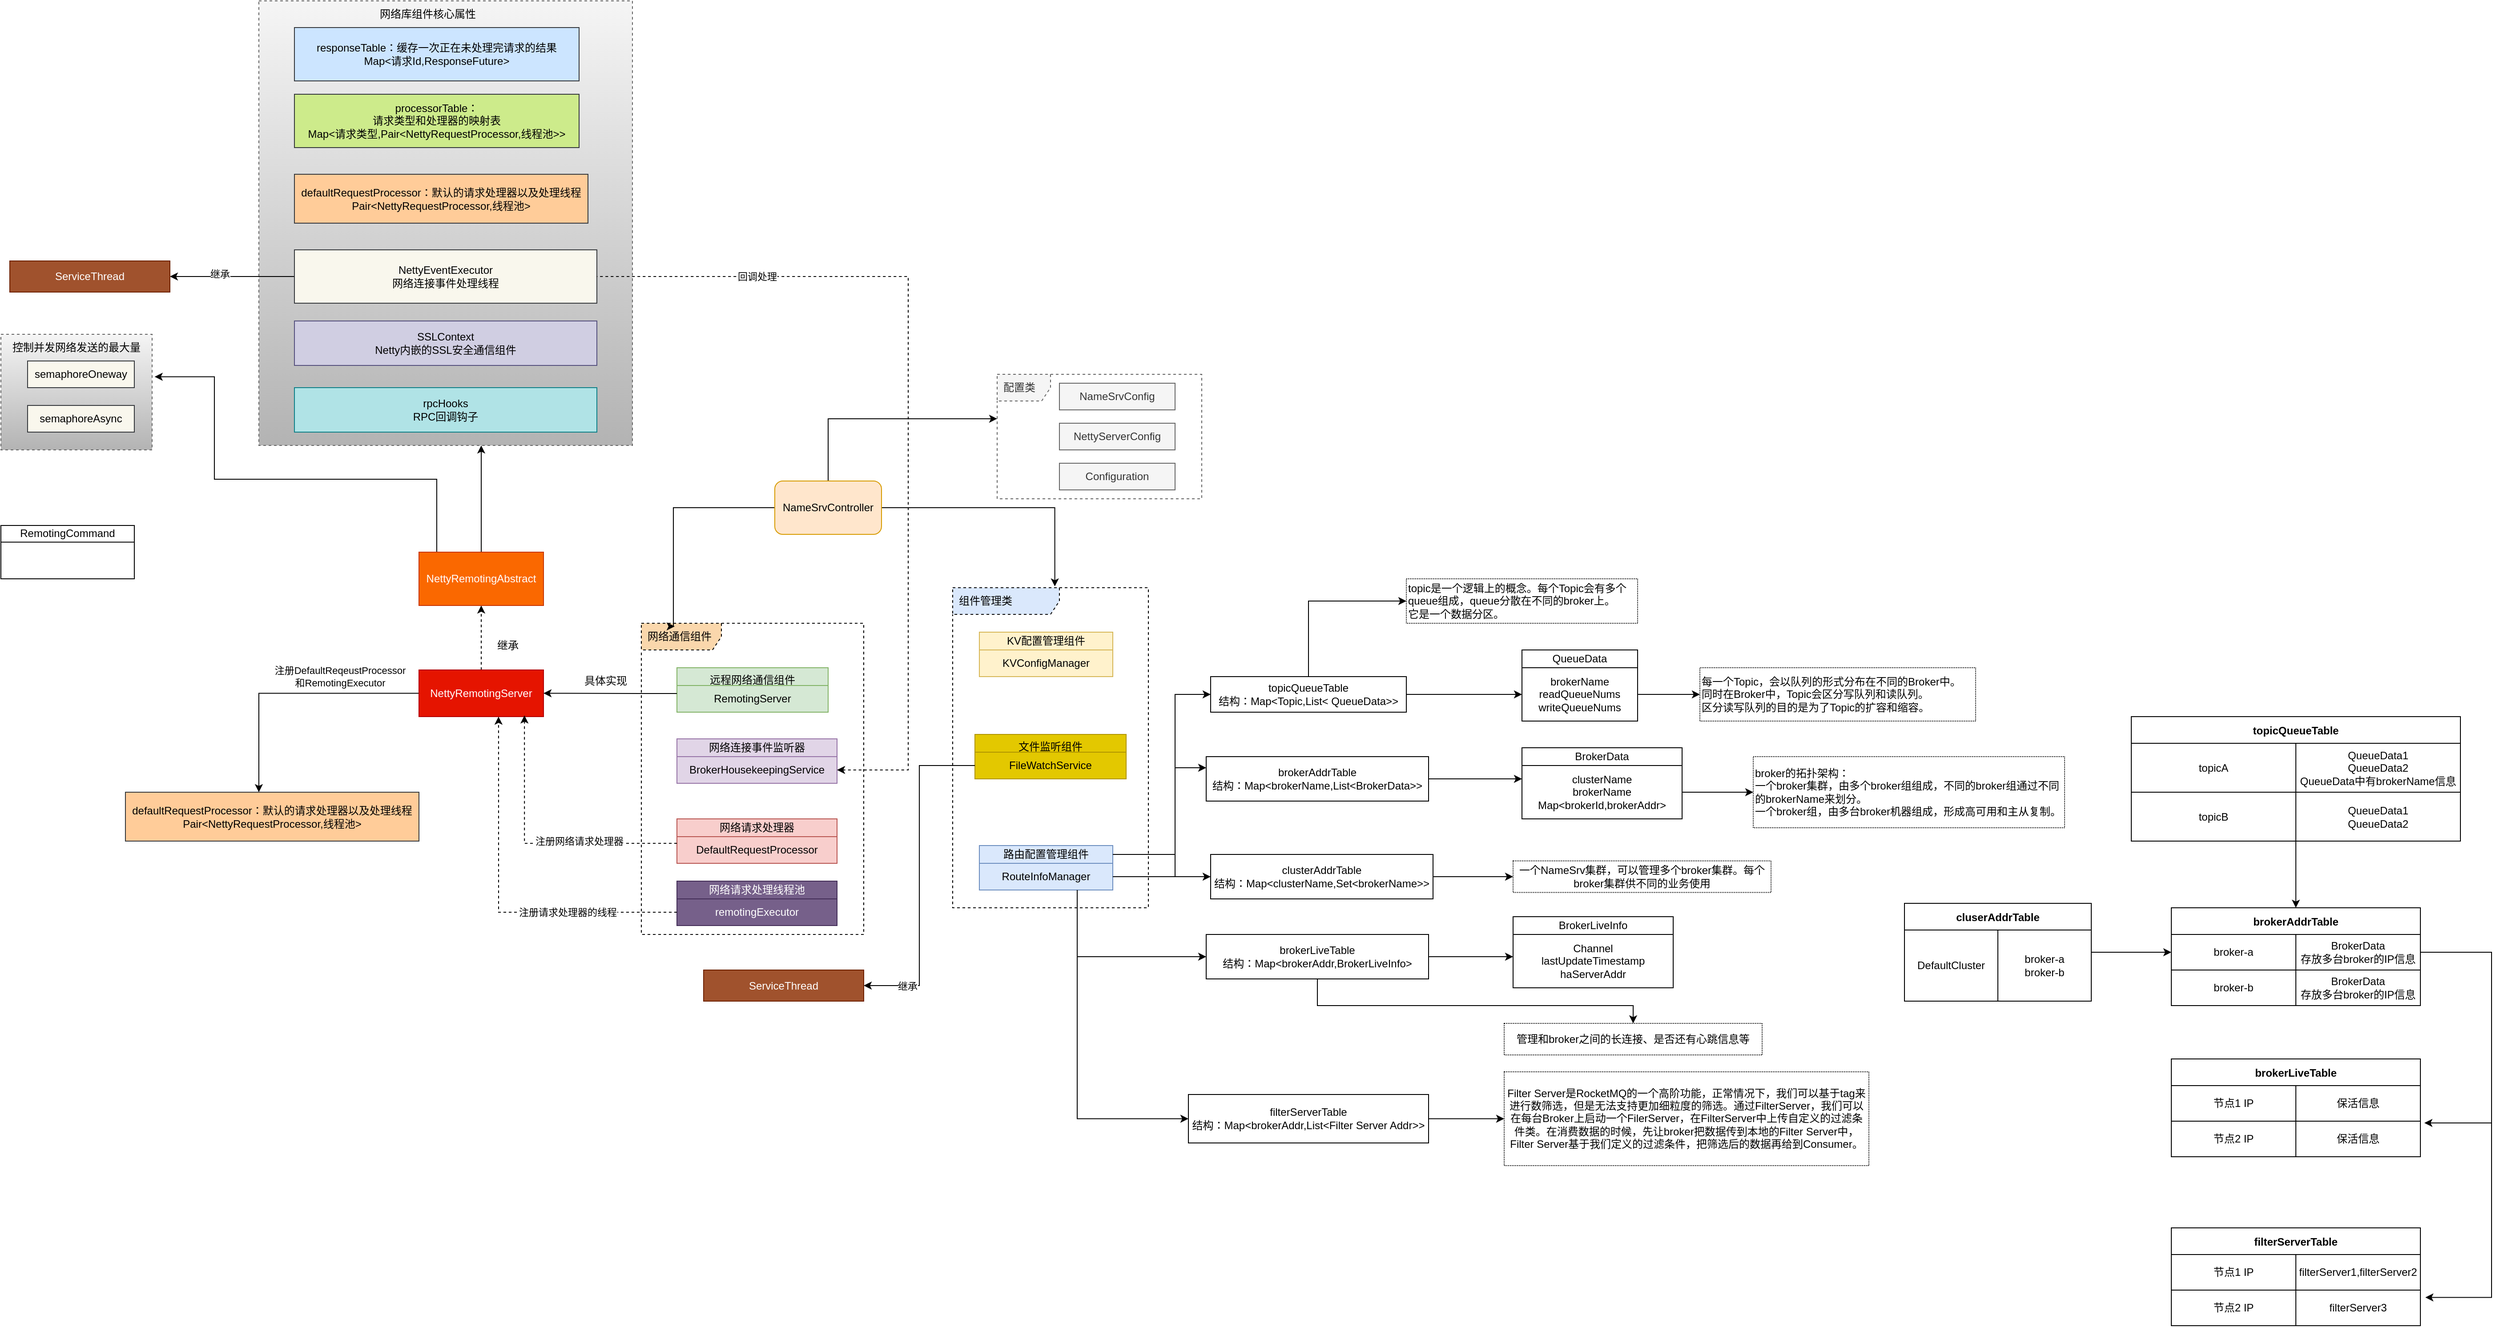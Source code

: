 <mxfile version="20.0.4" type="github" pages="4">
  <diagram id="wUIe8mJwas9haFbdkOFD" name="RouteInfoManager结构">
    <mxGraphModel dx="1471" dy="682" grid="1" gridSize="10" guides="1" tooltips="1" connect="1" arrows="1" fold="1" page="1" pageScale="1" pageWidth="4681" pageHeight="3300" background="none" math="0" shadow="0">
      <root>
        <mxCell id="0" />
        <mxCell id="1" parent="0" />
        <mxCell id="s-idyPbzvVlncBuHliUa-13" value="配置类" style="shape=umlFrame;whiteSpace=wrap;html=1;width=60;height=30;boundedLbl=1;verticalAlign=middle;align=left;spacingLeft=5;fillColor=#f5f5f5;fontColor=#333333;strokeColor=#666666;dashed=1;" parent="1" vertex="1">
          <mxGeometry x="1820" y="510" width="230" height="140" as="geometry" />
        </mxCell>
        <mxCell id="Ah4ReLh6Q1P7ksSwNjXb-104" value="" style="rounded=0;whiteSpace=wrap;html=1;dashed=1;fillColor=#f5f5f5;gradientColor=#b3b3b3;strokeColor=#666666;" vertex="1" parent="1">
          <mxGeometry x="990" y="90" width="420" height="500" as="geometry" />
        </mxCell>
        <mxCell id="Ah4ReLh6Q1P7ksSwNjXb-86" value="" style="rounded=0;whiteSpace=wrap;html=1;strokeColor=#666666;fillColor=#f5f5f5;dashed=1;gradientColor=#b3b3b3;" vertex="1" parent="1">
          <mxGeometry x="700" y="465" width="170" height="130" as="geometry" />
        </mxCell>
        <mxCell id="9qpIoXIW9haDFXvM1KQP-30" value="组件管理类" style="shape=umlFrame;whiteSpace=wrap;html=1;width=120;height=30;boundedLbl=1;verticalAlign=middle;align=left;spacingLeft=5;strokeColor=#000000;fillColor=#dae8fc;dashed=1;" parent="1" vertex="1">
          <mxGeometry x="1770" y="750" width="220" height="360" as="geometry" />
        </mxCell>
        <mxCell id="Ah4ReLh6Q1P7ksSwNjXb-44" value="网络通信组件" style="shape=umlFrame;whiteSpace=wrap;html=1;width=90;height=30;boundedLbl=1;verticalAlign=middle;align=left;spacingLeft=5;fillColor=#fad7ac;strokeColor=#000000;dashed=1;" vertex="1" parent="1">
          <mxGeometry x="1420" y="790" width="250" height="350" as="geometry" />
        </mxCell>
        <mxCell id="9qpIoXIW9haDFXvM1KQP-1" style="edgeStyle=orthogonalEdgeStyle;rounded=0;orthogonalLoop=1;jettySize=auto;html=1;entryX=0;entryY=0.357;entryDx=0;entryDy=0;entryPerimeter=0;" parent="1" source="s-idyPbzvVlncBuHliUa-1" target="s-idyPbzvVlncBuHliUa-13" edge="1">
          <mxGeometry relative="1" as="geometry">
            <Array as="points">
              <mxPoint x="1630" y="560" />
            </Array>
          </mxGeometry>
        </mxCell>
        <mxCell id="6wlQWtySqtWSVoqvRurm-1" style="edgeStyle=orthogonalEdgeStyle;rounded=0;orthogonalLoop=1;jettySize=auto;html=1;entryX=0.522;entryY=-0.004;entryDx=0;entryDy=0;entryPerimeter=0;" parent="1" source="s-idyPbzvVlncBuHliUa-1" target="9qpIoXIW9haDFXvM1KQP-30" edge="1">
          <mxGeometry relative="1" as="geometry">
            <Array as="points">
              <mxPoint x="1885" y="660" />
            </Array>
          </mxGeometry>
        </mxCell>
        <mxCell id="Ah4ReLh6Q1P7ksSwNjXb-59" style="edgeStyle=orthogonalEdgeStyle;rounded=0;orthogonalLoop=1;jettySize=auto;html=1;entryX=0.15;entryY=0.01;entryDx=0;entryDy=0;entryPerimeter=0;" edge="1" parent="1" source="s-idyPbzvVlncBuHliUa-1" target="Ah4ReLh6Q1P7ksSwNjXb-44">
          <mxGeometry relative="1" as="geometry">
            <Array as="points">
              <mxPoint x="1456" y="660" />
            </Array>
          </mxGeometry>
        </mxCell>
        <mxCell id="s-idyPbzvVlncBuHliUa-1" value="NameSrvController" style="rounded=1;whiteSpace=wrap;html=1;fillColor=#ffe6cc;strokeColor=#d79b00;" parent="1" vertex="1">
          <mxGeometry x="1570" y="630" width="120" height="60" as="geometry" />
        </mxCell>
        <mxCell id="s-idyPbzvVlncBuHliUa-10" value="" style="group;fillColor=#fff2cc;strokeColor=#d6b656;" parent="1" vertex="1" connectable="0">
          <mxGeometry x="1800" y="800" width="150" height="50" as="geometry" />
        </mxCell>
        <mxCell id="s-idyPbzvVlncBuHliUa-7" value="&lt;span style=&quot;&quot;&gt;KV配置管理组件&lt;/span&gt;" style="rounded=0;whiteSpace=wrap;html=1;fillColor=#fff2cc;strokeColor=#d6b656;" parent="s-idyPbzvVlncBuHliUa-10" vertex="1">
          <mxGeometry width="150" height="20" as="geometry" />
        </mxCell>
        <mxCell id="s-idyPbzvVlncBuHliUa-9" value="&lt;span style=&quot;&quot;&gt;KVConfigManager&lt;/span&gt;" style="rounded=0;whiteSpace=wrap;html=1;fillColor=#fff2cc;strokeColor=#d6b656;" parent="s-idyPbzvVlncBuHliUa-10" vertex="1">
          <mxGeometry y="20" width="150" height="30" as="geometry" />
        </mxCell>
        <mxCell id="s-idyPbzvVlncBuHliUa-11" value="NameSrvConfig" style="rounded=0;whiteSpace=wrap;html=1;fillColor=#f5f5f5;fontColor=#333333;strokeColor=#666666;" parent="1" vertex="1">
          <mxGeometry x="1890" y="520" width="130" height="30" as="geometry" />
        </mxCell>
        <mxCell id="s-idyPbzvVlncBuHliUa-12" value="NettyServerConfig" style="rounded=0;whiteSpace=wrap;html=1;fillColor=#f5f5f5;fontColor=#333333;strokeColor=#666666;" parent="1" vertex="1">
          <mxGeometry x="1890" y="565" width="130" height="30" as="geometry" />
        </mxCell>
        <mxCell id="s-idyPbzvVlncBuHliUa-15" value="" style="group;fillColor=#fff2cc;strokeColor=#d6b656;" parent="1" vertex="1" connectable="0">
          <mxGeometry x="1800" y="1040" width="150" height="50" as="geometry" />
        </mxCell>
        <mxCell id="s-idyPbzvVlncBuHliUa-16" value="路由配置管理组件" style="rounded=0;whiteSpace=wrap;html=1;fillColor=#dae8fc;strokeColor=#6c8ebf;" parent="s-idyPbzvVlncBuHliUa-15" vertex="1">
          <mxGeometry width="150" height="20" as="geometry" />
        </mxCell>
        <mxCell id="s-idyPbzvVlncBuHliUa-17" value="&lt;span style=&quot;&quot;&gt;RouteInfoManager&lt;/span&gt;" style="rounded=0;whiteSpace=wrap;html=1;fillColor=#dae8fc;strokeColor=#6c8ebf;" parent="s-idyPbzvVlncBuHliUa-15" vertex="1">
          <mxGeometry y="20" width="150" height="30" as="geometry" />
        </mxCell>
        <mxCell id="s-idyPbzvVlncBuHliUa-22" style="edgeStyle=orthogonalEdgeStyle;rounded=0;orthogonalLoop=1;jettySize=auto;html=1;entryX=0;entryY=0.5;entryDx=0;entryDy=0;" parent="1" source="s-idyPbzvVlncBuHliUa-20" target="s-idyPbzvVlncBuHliUa-21" edge="1">
          <mxGeometry relative="1" as="geometry" />
        </mxCell>
        <mxCell id="s-idyPbzvVlncBuHliUa-29" style="edgeStyle=orthogonalEdgeStyle;rounded=0;orthogonalLoop=1;jettySize=auto;html=1;entryX=0;entryY=0.5;entryDx=0;entryDy=0;" parent="1" source="s-idyPbzvVlncBuHliUa-20" target="s-idyPbzvVlncBuHliUa-27" edge="1">
          <mxGeometry relative="1" as="geometry" />
        </mxCell>
        <mxCell id="s-idyPbzvVlncBuHliUa-20" value="topicQueueTable&lt;br&gt;结构：Map&amp;lt;Topic,List&amp;lt;&amp;nbsp;QueueData&amp;gt;&amp;gt;" style="rounded=0;whiteSpace=wrap;html=1;align=center;" parent="1" vertex="1">
          <mxGeometry x="2060" y="850" width="220" height="40" as="geometry" />
        </mxCell>
        <mxCell id="s-idyPbzvVlncBuHliUa-21" value="topic是一个逻辑上的概念。每个Topic会有多个queue组成，queue分散在不同的broker上。&lt;br&gt;它是一个数据分区。" style="text;html=1;strokeColor=default;fillColor=none;align=left;verticalAlign=middle;whiteSpace=wrap;rounded=0;dashed=1;dashPattern=1 1;" parent="1" vertex="1">
          <mxGeometry x="2280" y="740" width="260" height="50" as="geometry" />
        </mxCell>
        <mxCell id="s-idyPbzvVlncBuHliUa-28" value="" style="group" parent="1" vertex="1" connectable="0">
          <mxGeometry x="2410" y="820" width="130" height="80" as="geometry" />
        </mxCell>
        <mxCell id="s-idyPbzvVlncBuHliUa-25" value="QueueData" style="rounded=0;whiteSpace=wrap;html=1;strokeColor=default;" parent="s-idyPbzvVlncBuHliUa-28" vertex="1">
          <mxGeometry width="130" height="20" as="geometry" />
        </mxCell>
        <mxCell id="s-idyPbzvVlncBuHliUa-27" value="brokerName&lt;br&gt;readQueueNums&lt;br&gt;writeQueueNums" style="rounded=0;whiteSpace=wrap;html=1;strokeColor=default;" parent="s-idyPbzvVlncBuHliUa-28" vertex="1">
          <mxGeometry y="20" width="130" height="60" as="geometry" />
        </mxCell>
        <mxCell id="s-idyPbzvVlncBuHliUa-30" value="每一个Topic，会以队列的形式分布在不同的Broker中。&lt;br&gt;同时在Broker中，Topic会区分写队列和读队列。&lt;br&gt;区分读写队列的目的是为了Topic的扩容和缩容。" style="text;html=1;strokeColor=default;fillColor=none;align=left;verticalAlign=middle;whiteSpace=wrap;rounded=0;dashed=1;dashPattern=1 1;" parent="1" vertex="1">
          <mxGeometry x="2610" y="840" width="310" height="60" as="geometry" />
        </mxCell>
        <mxCell id="s-idyPbzvVlncBuHliUa-31" style="edgeStyle=orthogonalEdgeStyle;rounded=0;orthogonalLoop=1;jettySize=auto;html=1;entryX=0;entryY=0.5;entryDx=0;entryDy=0;" parent="1" source="s-idyPbzvVlncBuHliUa-27" target="s-idyPbzvVlncBuHliUa-30" edge="1">
          <mxGeometry relative="1" as="geometry" />
        </mxCell>
        <mxCell id="9qpIoXIW9haDFXvM1KQP-14" style="edgeStyle=orthogonalEdgeStyle;rounded=0;orthogonalLoop=1;jettySize=auto;html=1;entryX=0;entryY=0.25;entryDx=0;entryDy=0;" parent="1" source="s-idyPbzvVlncBuHliUa-33" target="s-idyPbzvVlncBuHliUa-36" edge="1">
          <mxGeometry relative="1" as="geometry" />
        </mxCell>
        <mxCell id="s-idyPbzvVlncBuHliUa-33" value="brokerAddrTable&lt;br&gt;结构：Map&amp;lt;brokerName,List&amp;lt;BrokerData&amp;gt;&amp;gt;" style="rounded=0;whiteSpace=wrap;html=1;align=center;" parent="1" vertex="1">
          <mxGeometry x="2055" y="940" width="250" height="50" as="geometry" />
        </mxCell>
        <mxCell id="s-idyPbzvVlncBuHliUa-34" value="" style="group" parent="1" vertex="1" connectable="0">
          <mxGeometry x="2410" y="930" width="180" height="80" as="geometry" />
        </mxCell>
        <mxCell id="s-idyPbzvVlncBuHliUa-35" value="BrokerData" style="rounded=0;whiteSpace=wrap;html=1;strokeColor=default;" parent="s-idyPbzvVlncBuHliUa-34" vertex="1">
          <mxGeometry width="180" height="20" as="geometry" />
        </mxCell>
        <mxCell id="s-idyPbzvVlncBuHliUa-36" value="clusterName&lt;br&gt;brokerName&lt;br&gt;Map&amp;lt;brokerId,brokerAddr&amp;gt;" style="rounded=0;whiteSpace=wrap;html=1;strokeColor=default;" parent="s-idyPbzvVlncBuHliUa-34" vertex="1">
          <mxGeometry y="20" width="180" height="60" as="geometry" />
        </mxCell>
        <mxCell id="s-idyPbzvVlncBuHliUa-39" value="broker的拓扑架构：&lt;br&gt;一个broker集群，由多个broker组组成，不同的broker组通过不同的brokerName来划分。&lt;br&gt;一个broker组，由多台broker机器组成，形成高可用和主从复制。" style="text;html=1;strokeColor=default;fillColor=none;align=left;verticalAlign=middle;whiteSpace=wrap;rounded=0;dashed=1;dashPattern=1 1;" parent="1" vertex="1">
          <mxGeometry x="2670" y="940" width="350" height="80" as="geometry" />
        </mxCell>
        <mxCell id="s-idyPbzvVlncBuHliUa-40" style="edgeStyle=orthogonalEdgeStyle;rounded=0;orthogonalLoop=1;jettySize=auto;html=1;entryX=0;entryY=0.5;entryDx=0;entryDy=0;" parent="1" source="s-idyPbzvVlncBuHliUa-36" target="s-idyPbzvVlncBuHliUa-39" edge="1">
          <mxGeometry relative="1" as="geometry" />
        </mxCell>
        <mxCell id="9qpIoXIW9haDFXvM1KQP-5" style="edgeStyle=orthogonalEdgeStyle;rounded=0;orthogonalLoop=1;jettySize=auto;html=1;entryX=0;entryY=0.5;entryDx=0;entryDy=0;" parent="1" source="9qpIoXIW9haDFXvM1KQP-2" target="9qpIoXIW9haDFXvM1KQP-3" edge="1">
          <mxGeometry relative="1" as="geometry" />
        </mxCell>
        <mxCell id="9qpIoXIW9haDFXvM1KQP-2" value="clusterAddrTable&lt;br&gt;结构：Map&amp;lt;clusterName,Set&amp;lt;brokerName&amp;gt;&amp;gt;" style="rounded=0;whiteSpace=wrap;html=1;align=center;" parent="1" vertex="1">
          <mxGeometry x="2060" y="1050" width="250" height="50" as="geometry" />
        </mxCell>
        <mxCell id="9qpIoXIW9haDFXvM1KQP-3" value="一个NameSrv集群，可以管理多个broker集群。每个broker集群供不同的业务使用" style="text;html=1;strokeColor=default;fillColor=none;align=center;verticalAlign=middle;whiteSpace=wrap;rounded=0;dashed=1;dashPattern=1 1;" parent="1" vertex="1">
          <mxGeometry x="2400" y="1057.25" width="290" height="35.5" as="geometry" />
        </mxCell>
        <mxCell id="9qpIoXIW9haDFXvM1KQP-15" style="edgeStyle=orthogonalEdgeStyle;rounded=0;orthogonalLoop=1;jettySize=auto;html=1;exitX=1;exitY=0.5;exitDx=0;exitDy=0;" parent="1" source="9qpIoXIW9haDFXvM1KQP-6" edge="1">
          <mxGeometry relative="1" as="geometry">
            <mxPoint x="2400" y="1165.059" as="targetPoint" />
          </mxGeometry>
        </mxCell>
        <mxCell id="9qpIoXIW9haDFXvM1KQP-19" style="edgeStyle=orthogonalEdgeStyle;rounded=0;orthogonalLoop=1;jettySize=auto;html=1;" parent="1" source="9qpIoXIW9haDFXvM1KQP-6" target="9qpIoXIW9haDFXvM1KQP-7" edge="1">
          <mxGeometry relative="1" as="geometry">
            <Array as="points">
              <mxPoint x="2180" y="1220" />
              <mxPoint x="2535" y="1220" />
            </Array>
          </mxGeometry>
        </mxCell>
        <mxCell id="9qpIoXIW9haDFXvM1KQP-6" value="brokerLiveTable&lt;br&gt;结构：Map&amp;lt;brokerAddr,BrokerLiveInfo&amp;gt;" style="rounded=0;whiteSpace=wrap;html=1;align=center;" parent="1" vertex="1">
          <mxGeometry x="2055" y="1140" width="250" height="50" as="geometry" />
        </mxCell>
        <mxCell id="9qpIoXIW9haDFXvM1KQP-7" value="管理和broker之间的长连接、是否还有心跳信息等" style="text;html=1;strokeColor=default;fillColor=none;align=center;verticalAlign=middle;whiteSpace=wrap;rounded=0;dashed=1;dashPattern=1 1;" parent="1" vertex="1">
          <mxGeometry x="2390" y="1240" width="290" height="35.5" as="geometry" />
        </mxCell>
        <mxCell id="9qpIoXIW9haDFXvM1KQP-9" value="" style="group" parent="1" vertex="1" connectable="0">
          <mxGeometry x="2400" y="1120" width="180" height="80" as="geometry" />
        </mxCell>
        <mxCell id="9qpIoXIW9haDFXvM1KQP-10" value="BrokerLiveInfo" style="rounded=0;whiteSpace=wrap;html=1;strokeColor=default;" parent="9qpIoXIW9haDFXvM1KQP-9" vertex="1">
          <mxGeometry width="180" height="20" as="geometry" />
        </mxCell>
        <mxCell id="9qpIoXIW9haDFXvM1KQP-11" value="Channel&lt;br&gt;lastUpdateTimestamp&lt;br&gt;haServerAddr" style="rounded=0;whiteSpace=wrap;html=1;strokeColor=default;" parent="9qpIoXIW9haDFXvM1KQP-9" vertex="1">
          <mxGeometry y="20" width="180" height="60" as="geometry" />
        </mxCell>
        <mxCell id="9qpIoXIW9haDFXvM1KQP-22" style="edgeStyle=orthogonalEdgeStyle;rounded=0;orthogonalLoop=1;jettySize=auto;html=1;exitX=1;exitY=0.5;exitDx=0;exitDy=0;entryX=0;entryY=0.5;entryDx=0;entryDy=0;" parent="1" source="9qpIoXIW9haDFXvM1KQP-20" target="9qpIoXIW9haDFXvM1KQP-21" edge="1">
          <mxGeometry relative="1" as="geometry" />
        </mxCell>
        <mxCell id="9qpIoXIW9haDFXvM1KQP-20" value="filterServerTable&lt;br&gt;结构：Map&amp;lt;brokerAddr,List&amp;lt;Filter Server Addr&amp;gt;&amp;gt;" style="rounded=0;whiteSpace=wrap;html=1;align=center;" parent="1" vertex="1">
          <mxGeometry x="2035" y="1320" width="270" height="54.5" as="geometry" />
        </mxCell>
        <mxCell id="9qpIoXIW9haDFXvM1KQP-21" value="Filter Server是RocketMQ的一个高阶功能，正常情况下，我们可以基于tag来进行数筛选，但是无法支持更加细粒度的筛选。通过FilterServer，我们可以在每台Broker上启动一个FilerServer，在FilterServer中上传自定义的过滤条件类。在消费数据的时候，先让broker把数据传到本地的Filter Server中，Filter Server基于我们定义的过滤条件，把筛选后的数据再给到Consumer。" style="text;html=1;strokeColor=default;fillColor=none;align=center;verticalAlign=middle;whiteSpace=wrap;rounded=0;dashed=1;dashPattern=1 1;" parent="1" vertex="1">
          <mxGeometry x="2390" y="1294.5" width="410" height="105.5" as="geometry" />
        </mxCell>
        <mxCell id="9qpIoXIW9haDFXvM1KQP-25" style="edgeStyle=orthogonalEdgeStyle;rounded=0;orthogonalLoop=1;jettySize=auto;html=1;entryX=0;entryY=0.5;entryDx=0;entryDy=0;" parent="1" source="s-idyPbzvVlncBuHliUa-16" target="s-idyPbzvVlncBuHliUa-20" edge="1">
          <mxGeometry relative="1" as="geometry">
            <Array as="points">
              <mxPoint x="2020" y="1050" />
              <mxPoint x="2020" y="870" />
            </Array>
          </mxGeometry>
        </mxCell>
        <mxCell id="9qpIoXIW9haDFXvM1KQP-26" style="edgeStyle=orthogonalEdgeStyle;rounded=0;orthogonalLoop=1;jettySize=auto;html=1;entryX=0;entryY=0.25;entryDx=0;entryDy=0;" parent="1" source="s-idyPbzvVlncBuHliUa-17" target="s-idyPbzvVlncBuHliUa-33" edge="1">
          <mxGeometry relative="1" as="geometry">
            <Array as="points">
              <mxPoint x="2020" y="1075" />
              <mxPoint x="2020" y="952" />
            </Array>
          </mxGeometry>
        </mxCell>
        <mxCell id="9qpIoXIW9haDFXvM1KQP-27" style="edgeStyle=orthogonalEdgeStyle;rounded=0;orthogonalLoop=1;jettySize=auto;html=1;entryX=0;entryY=0.5;entryDx=0;entryDy=0;" parent="1" source="s-idyPbzvVlncBuHliUa-17" target="9qpIoXIW9haDFXvM1KQP-2" edge="1">
          <mxGeometry relative="1" as="geometry" />
        </mxCell>
        <mxCell id="9qpIoXIW9haDFXvM1KQP-28" style="edgeStyle=orthogonalEdgeStyle;rounded=0;orthogonalLoop=1;jettySize=auto;html=1;entryX=0;entryY=0.5;entryDx=0;entryDy=0;" parent="1" source="s-idyPbzvVlncBuHliUa-17" target="9qpIoXIW9haDFXvM1KQP-6" edge="1">
          <mxGeometry relative="1" as="geometry">
            <Array as="points">
              <mxPoint x="1910" y="1165" />
            </Array>
          </mxGeometry>
        </mxCell>
        <mxCell id="9qpIoXIW9haDFXvM1KQP-29" style="edgeStyle=orthogonalEdgeStyle;rounded=0;orthogonalLoop=1;jettySize=auto;html=1;entryX=0;entryY=0.5;entryDx=0;entryDy=0;" parent="1" source="s-idyPbzvVlncBuHliUa-17" target="9qpIoXIW9haDFXvM1KQP-20" edge="1">
          <mxGeometry relative="1" as="geometry">
            <Array as="points">
              <mxPoint x="1910" y="1347" />
            </Array>
          </mxGeometry>
        </mxCell>
        <mxCell id="Ah4ReLh6Q1P7ksSwNjXb-9" style="edgeStyle=orthogonalEdgeStyle;rounded=0;orthogonalLoop=1;jettySize=auto;html=1;entryX=0;entryY=0.5;entryDx=0;entryDy=0;" edge="1" parent="1" source="iLA2IdmYQcCNCICKabsW-21" target="Ah4ReLh6Q1P7ksSwNjXb-2">
          <mxGeometry relative="1" as="geometry" />
        </mxCell>
        <mxCell id="iLA2IdmYQcCNCICKabsW-21" value="cluserAddrTable" style="shape=table;startSize=30;container=1;collapsible=0;childLayout=tableLayout;fontStyle=1;align=center;" vertex="1" parent="1">
          <mxGeometry x="2840" y="1105" width="210" height="110" as="geometry" />
        </mxCell>
        <mxCell id="iLA2IdmYQcCNCICKabsW-22" value="" style="shape=tableRow;horizontal=0;startSize=0;swimlaneHead=0;swimlaneBody=0;top=0;left=0;bottom=0;right=0;collapsible=0;dropTarget=0;fillColor=none;points=[[0,0.5],[1,0.5]];portConstraint=eastwest;" vertex="1" parent="iLA2IdmYQcCNCICKabsW-21">
          <mxGeometry y="30" width="210" height="80" as="geometry" />
        </mxCell>
        <mxCell id="iLA2IdmYQcCNCICKabsW-23" value="DefaultCluster" style="shape=partialRectangle;html=1;whiteSpace=wrap;connectable=0;fillColor=none;top=0;left=0;bottom=0;right=0;overflow=hidden;" vertex="1" parent="iLA2IdmYQcCNCICKabsW-22">
          <mxGeometry width="105" height="80" as="geometry">
            <mxRectangle width="105" height="80" as="alternateBounds" />
          </mxGeometry>
        </mxCell>
        <mxCell id="iLA2IdmYQcCNCICKabsW-24" value="broker-a&lt;br&gt;broker-b" style="shape=partialRectangle;html=1;whiteSpace=wrap;connectable=0;fillColor=none;top=0;left=0;bottom=0;right=0;overflow=hidden;" vertex="1" parent="iLA2IdmYQcCNCICKabsW-22">
          <mxGeometry x="105" width="105" height="80" as="geometry">
            <mxRectangle width="105" height="80" as="alternateBounds" />
          </mxGeometry>
        </mxCell>
        <mxCell id="Ah4ReLh6Q1P7ksSwNjXb-26" style="edgeStyle=orthogonalEdgeStyle;rounded=0;orthogonalLoop=1;jettySize=auto;html=1;entryX=1.02;entryY=0.206;entryDx=0;entryDy=0;entryPerimeter=0;" edge="1" parent="1" source="Ah4ReLh6Q1P7ksSwNjXb-1" target="Ah4ReLh6Q1P7ksSwNjXb-23">
          <mxGeometry relative="1" as="geometry">
            <Array as="points">
              <mxPoint x="3500" y="1160" />
              <mxPoint x="3500" y="1548" />
            </Array>
          </mxGeometry>
        </mxCell>
        <mxCell id="Ah4ReLh6Q1P7ksSwNjXb-1" value="brokerAddrTable" style="shape=table;startSize=30;container=1;collapsible=0;childLayout=tableLayout;fontStyle=1;align=center;" vertex="1" parent="1">
          <mxGeometry x="3140" y="1110" width="280" height="110" as="geometry" />
        </mxCell>
        <mxCell id="Ah4ReLh6Q1P7ksSwNjXb-2" value="" style="shape=tableRow;horizontal=0;startSize=0;swimlaneHead=0;swimlaneBody=0;top=0;left=0;bottom=0;right=0;collapsible=0;dropTarget=0;fillColor=none;points=[[0,0.5],[1,0.5]];portConstraint=eastwest;" vertex="1" parent="Ah4ReLh6Q1P7ksSwNjXb-1">
          <mxGeometry y="30" width="280" height="40" as="geometry" />
        </mxCell>
        <mxCell id="Ah4ReLh6Q1P7ksSwNjXb-3" value="broker-a" style="shape=partialRectangle;html=1;whiteSpace=wrap;connectable=0;fillColor=none;top=0;left=0;bottom=0;right=0;overflow=hidden;" vertex="1" parent="Ah4ReLh6Q1P7ksSwNjXb-2">
          <mxGeometry width="140" height="40" as="geometry">
            <mxRectangle width="140" height="40" as="alternateBounds" />
          </mxGeometry>
        </mxCell>
        <mxCell id="Ah4ReLh6Q1P7ksSwNjXb-4" value="BrokerData&lt;br&gt;存放多台broker的IP信息" style="shape=partialRectangle;html=1;whiteSpace=wrap;connectable=0;fillColor=none;top=0;left=0;bottom=0;right=0;overflow=hidden;" vertex="1" parent="Ah4ReLh6Q1P7ksSwNjXb-2">
          <mxGeometry x="140" width="140" height="40" as="geometry">
            <mxRectangle width="140" height="40" as="alternateBounds" />
          </mxGeometry>
        </mxCell>
        <mxCell id="Ah4ReLh6Q1P7ksSwNjXb-5" style="shape=tableRow;horizontal=0;startSize=0;swimlaneHead=0;swimlaneBody=0;top=0;left=0;bottom=0;right=0;collapsible=0;dropTarget=0;fillColor=none;points=[[0,0.5],[1,0.5]];portConstraint=eastwest;" vertex="1" parent="Ah4ReLh6Q1P7ksSwNjXb-1">
          <mxGeometry y="70" width="280" height="40" as="geometry" />
        </mxCell>
        <mxCell id="Ah4ReLh6Q1P7ksSwNjXb-6" value="broker-b" style="shape=partialRectangle;html=1;whiteSpace=wrap;connectable=0;fillColor=none;top=0;left=0;bottom=0;right=0;overflow=hidden;" vertex="1" parent="Ah4ReLh6Q1P7ksSwNjXb-5">
          <mxGeometry width="140" height="40" as="geometry">
            <mxRectangle width="140" height="40" as="alternateBounds" />
          </mxGeometry>
        </mxCell>
        <mxCell id="Ah4ReLh6Q1P7ksSwNjXb-7" value="BrokerData&lt;br&gt;存放多台broker的IP信息" style="shape=partialRectangle;html=1;whiteSpace=wrap;connectable=0;fillColor=none;top=0;left=0;bottom=0;right=0;overflow=hidden;" vertex="1" parent="Ah4ReLh6Q1P7ksSwNjXb-5">
          <mxGeometry x="140" width="140" height="40" as="geometry">
            <mxRectangle width="140" height="40" as="alternateBounds" />
          </mxGeometry>
        </mxCell>
        <mxCell id="Ah4ReLh6Q1P7ksSwNjXb-10" value="brokerLiveTable" style="shape=table;startSize=30;container=1;collapsible=0;childLayout=tableLayout;fontStyle=1;align=center;" vertex="1" parent="1">
          <mxGeometry x="3140" y="1280" width="280" height="110" as="geometry" />
        </mxCell>
        <mxCell id="Ah4ReLh6Q1P7ksSwNjXb-11" value="" style="shape=tableRow;horizontal=0;startSize=0;swimlaneHead=0;swimlaneBody=0;top=0;left=0;bottom=0;right=0;collapsible=0;dropTarget=0;fillColor=none;points=[[0,0.5],[1,0.5]];portConstraint=eastwest;" vertex="1" parent="Ah4ReLh6Q1P7ksSwNjXb-10">
          <mxGeometry y="30" width="280" height="40" as="geometry" />
        </mxCell>
        <mxCell id="Ah4ReLh6Q1P7ksSwNjXb-12" value="节点1 IP" style="shape=partialRectangle;html=1;whiteSpace=wrap;connectable=0;fillColor=none;top=0;left=0;bottom=0;right=0;overflow=hidden;" vertex="1" parent="Ah4ReLh6Q1P7ksSwNjXb-11">
          <mxGeometry width="140" height="40" as="geometry">
            <mxRectangle width="140" height="40" as="alternateBounds" />
          </mxGeometry>
        </mxCell>
        <mxCell id="Ah4ReLh6Q1P7ksSwNjXb-13" value="保活信息" style="shape=partialRectangle;html=1;whiteSpace=wrap;connectable=0;fillColor=none;top=0;left=0;bottom=0;right=0;overflow=hidden;" vertex="1" parent="Ah4ReLh6Q1P7ksSwNjXb-11">
          <mxGeometry x="140" width="140" height="40" as="geometry">
            <mxRectangle width="140" height="40" as="alternateBounds" />
          </mxGeometry>
        </mxCell>
        <mxCell id="Ah4ReLh6Q1P7ksSwNjXb-14" style="shape=tableRow;horizontal=0;startSize=0;swimlaneHead=0;swimlaneBody=0;top=0;left=0;bottom=0;right=0;collapsible=0;dropTarget=0;fillColor=none;points=[[0,0.5],[1,0.5]];portConstraint=eastwest;" vertex="1" parent="Ah4ReLh6Q1P7ksSwNjXb-10">
          <mxGeometry y="70" width="280" height="40" as="geometry" />
        </mxCell>
        <mxCell id="Ah4ReLh6Q1P7ksSwNjXb-15" value="节点2 IP" style="shape=partialRectangle;html=1;whiteSpace=wrap;connectable=0;fillColor=none;top=0;left=0;bottom=0;right=0;overflow=hidden;" vertex="1" parent="Ah4ReLh6Q1P7ksSwNjXb-14">
          <mxGeometry width="140" height="40" as="geometry">
            <mxRectangle width="140" height="40" as="alternateBounds" />
          </mxGeometry>
        </mxCell>
        <mxCell id="Ah4ReLh6Q1P7ksSwNjXb-16" value="保活信息" style="shape=partialRectangle;html=1;whiteSpace=wrap;connectable=0;fillColor=none;top=0;left=0;bottom=0;right=0;overflow=hidden;" vertex="1" parent="Ah4ReLh6Q1P7ksSwNjXb-14">
          <mxGeometry x="140" width="140" height="40" as="geometry">
            <mxRectangle width="140" height="40" as="alternateBounds" />
          </mxGeometry>
        </mxCell>
        <mxCell id="Ah4ReLh6Q1P7ksSwNjXb-18" style="edgeStyle=orthogonalEdgeStyle;rounded=0;orthogonalLoop=1;jettySize=auto;html=1;entryX=1.016;entryY=0.05;entryDx=0;entryDy=0;entryPerimeter=0;" edge="1" parent="1" source="Ah4ReLh6Q1P7ksSwNjXb-2" target="Ah4ReLh6Q1P7ksSwNjXb-14">
          <mxGeometry relative="1" as="geometry">
            <Array as="points">
              <mxPoint x="3500" y="1160" />
              <mxPoint x="3500" y="1352" />
            </Array>
          </mxGeometry>
        </mxCell>
        <mxCell id="Ah4ReLh6Q1P7ksSwNjXb-19" value="filterServerTable" style="shape=table;startSize=30;container=1;collapsible=0;childLayout=tableLayout;fontStyle=1;align=center;" vertex="1" parent="1">
          <mxGeometry x="3140" y="1470" width="280" height="110" as="geometry" />
        </mxCell>
        <mxCell id="Ah4ReLh6Q1P7ksSwNjXb-20" value="" style="shape=tableRow;horizontal=0;startSize=0;swimlaneHead=0;swimlaneBody=0;top=0;left=0;bottom=0;right=0;collapsible=0;dropTarget=0;fillColor=none;points=[[0,0.5],[1,0.5]];portConstraint=eastwest;" vertex="1" parent="Ah4ReLh6Q1P7ksSwNjXb-19">
          <mxGeometry y="30" width="280" height="40" as="geometry" />
        </mxCell>
        <mxCell id="Ah4ReLh6Q1P7ksSwNjXb-21" value="节点1 IP" style="shape=partialRectangle;html=1;whiteSpace=wrap;connectable=0;fillColor=none;top=0;left=0;bottom=0;right=0;overflow=hidden;" vertex="1" parent="Ah4ReLh6Q1P7ksSwNjXb-20">
          <mxGeometry width="140" height="40" as="geometry">
            <mxRectangle width="140" height="40" as="alternateBounds" />
          </mxGeometry>
        </mxCell>
        <mxCell id="Ah4ReLh6Q1P7ksSwNjXb-22" value="filterServer1,filterServer2" style="shape=partialRectangle;html=1;whiteSpace=wrap;connectable=0;fillColor=none;top=0;left=0;bottom=0;right=0;overflow=hidden;" vertex="1" parent="Ah4ReLh6Q1P7ksSwNjXb-20">
          <mxGeometry x="140" width="140" height="40" as="geometry">
            <mxRectangle width="140" height="40" as="alternateBounds" />
          </mxGeometry>
        </mxCell>
        <mxCell id="Ah4ReLh6Q1P7ksSwNjXb-23" style="shape=tableRow;horizontal=0;startSize=0;swimlaneHead=0;swimlaneBody=0;top=0;left=0;bottom=0;right=0;collapsible=0;dropTarget=0;fillColor=none;points=[[0,0.5],[1,0.5]];portConstraint=eastwest;" vertex="1" parent="Ah4ReLh6Q1P7ksSwNjXb-19">
          <mxGeometry y="70" width="280" height="40" as="geometry" />
        </mxCell>
        <mxCell id="Ah4ReLh6Q1P7ksSwNjXb-24" value="节点2 IP" style="shape=partialRectangle;html=1;whiteSpace=wrap;connectable=0;fillColor=none;top=0;left=0;bottom=0;right=0;overflow=hidden;" vertex="1" parent="Ah4ReLh6Q1P7ksSwNjXb-23">
          <mxGeometry width="140" height="40" as="geometry">
            <mxRectangle width="140" height="40" as="alternateBounds" />
          </mxGeometry>
        </mxCell>
        <mxCell id="Ah4ReLh6Q1P7ksSwNjXb-25" value="filterServer3" style="shape=partialRectangle;html=1;whiteSpace=wrap;connectable=0;fillColor=none;top=0;left=0;bottom=0;right=0;overflow=hidden;" vertex="1" parent="Ah4ReLh6Q1P7ksSwNjXb-23">
          <mxGeometry x="140" width="140" height="40" as="geometry">
            <mxRectangle width="140" height="40" as="alternateBounds" />
          </mxGeometry>
        </mxCell>
        <mxCell id="Ah4ReLh6Q1P7ksSwNjXb-35" style="edgeStyle=orthogonalEdgeStyle;rounded=0;orthogonalLoop=1;jettySize=auto;html=1;entryX=0.5;entryY=0;entryDx=0;entryDy=0;" edge="1" parent="1" source="Ah4ReLh6Q1P7ksSwNjXb-27" target="Ah4ReLh6Q1P7ksSwNjXb-1">
          <mxGeometry relative="1" as="geometry" />
        </mxCell>
        <mxCell id="Ah4ReLh6Q1P7ksSwNjXb-27" value="topicQueueTable" style="shape=table;startSize=30;container=1;collapsible=0;childLayout=tableLayout;fontStyle=1;align=center;" vertex="1" parent="1">
          <mxGeometry x="3095" y="895" width="370" height="140" as="geometry" />
        </mxCell>
        <mxCell id="Ah4ReLh6Q1P7ksSwNjXb-28" value="" style="shape=tableRow;horizontal=0;startSize=0;swimlaneHead=0;swimlaneBody=0;top=0;left=0;bottom=0;right=0;collapsible=0;dropTarget=0;fillColor=none;points=[[0,0.5],[1,0.5]];portConstraint=eastwest;" vertex="1" parent="Ah4ReLh6Q1P7ksSwNjXb-27">
          <mxGeometry y="30" width="370" height="55" as="geometry" />
        </mxCell>
        <mxCell id="Ah4ReLh6Q1P7ksSwNjXb-29" value="topicA" style="shape=partialRectangle;html=1;whiteSpace=wrap;connectable=0;fillColor=none;top=0;left=0;bottom=0;right=0;overflow=hidden;" vertex="1" parent="Ah4ReLh6Q1P7ksSwNjXb-28">
          <mxGeometry width="185" height="55" as="geometry">
            <mxRectangle width="185" height="55" as="alternateBounds" />
          </mxGeometry>
        </mxCell>
        <mxCell id="Ah4ReLh6Q1P7ksSwNjXb-30" value="QueueData1&lt;br&gt;QueueData2&lt;br&gt;QueueData中有brokerName信息" style="shape=partialRectangle;html=1;whiteSpace=wrap;connectable=0;fillColor=none;top=0;left=0;bottom=0;right=0;overflow=hidden;" vertex="1" parent="Ah4ReLh6Q1P7ksSwNjXb-28">
          <mxGeometry x="185" width="185" height="55" as="geometry">
            <mxRectangle width="185" height="55" as="alternateBounds" />
          </mxGeometry>
        </mxCell>
        <mxCell id="Ah4ReLh6Q1P7ksSwNjXb-31" style="shape=tableRow;horizontal=0;startSize=0;swimlaneHead=0;swimlaneBody=0;top=0;left=0;bottom=0;right=0;collapsible=0;dropTarget=0;fillColor=none;points=[[0,0.5],[1,0.5]];portConstraint=eastwest;" vertex="1" parent="Ah4ReLh6Q1P7ksSwNjXb-27">
          <mxGeometry y="85" width="370" height="55" as="geometry" />
        </mxCell>
        <mxCell id="Ah4ReLh6Q1P7ksSwNjXb-32" value="topicB" style="shape=partialRectangle;html=1;whiteSpace=wrap;connectable=0;fillColor=none;top=0;left=0;bottom=0;right=0;overflow=hidden;" vertex="1" parent="Ah4ReLh6Q1P7ksSwNjXb-31">
          <mxGeometry width="185" height="55" as="geometry">
            <mxRectangle width="185" height="55" as="alternateBounds" />
          </mxGeometry>
        </mxCell>
        <mxCell id="Ah4ReLh6Q1P7ksSwNjXb-33" value="QueueData1&lt;br&gt;QueueData2" style="shape=partialRectangle;html=1;whiteSpace=wrap;connectable=0;fillColor=none;top=0;left=0;bottom=0;right=0;overflow=hidden;" vertex="1" parent="Ah4ReLh6Q1P7ksSwNjXb-31">
          <mxGeometry x="185" width="185" height="55" as="geometry">
            <mxRectangle width="185" height="55" as="alternateBounds" />
          </mxGeometry>
        </mxCell>
        <mxCell id="Ah4ReLh6Q1P7ksSwNjXb-41" value="远程网络通信组件" style="group;fillColor=#d5e8d4;strokeColor=#82b366;" vertex="1" connectable="0" parent="1">
          <mxGeometry x="1460" y="840" width="170" height="50" as="geometry" />
        </mxCell>
        <mxCell id="Ah4ReLh6Q1P7ksSwNjXb-43" value="&lt;span style=&quot;&quot;&gt;RemotingServer&lt;/span&gt;" style="rounded=0;whiteSpace=wrap;html=1;fillColor=#d5e8d4;strokeColor=#82b366;" vertex="1" parent="Ah4ReLh6Q1P7ksSwNjXb-41">
          <mxGeometry y="20" width="170" height="30" as="geometry" />
        </mxCell>
        <mxCell id="Ah4ReLh6Q1P7ksSwNjXb-48" value="文件监听组件&#xa;" style="group;fillColor=#e3c800;strokeColor=#B09500;fontColor=#000000;" vertex="1" connectable="0" parent="1">
          <mxGeometry x="1795" y="915" width="170" height="50" as="geometry" />
        </mxCell>
        <mxCell id="Ah4ReLh6Q1P7ksSwNjXb-50" value="&lt;span style=&quot;&quot;&gt;FileWatchService&lt;/span&gt;" style="rounded=0;whiteSpace=wrap;html=1;fillColor=#e3c800;strokeColor=#B09500;fontColor=#000000;" vertex="1" parent="Ah4ReLh6Q1P7ksSwNjXb-48">
          <mxGeometry y="20" width="170" height="30" as="geometry" />
        </mxCell>
        <mxCell id="Ah4ReLh6Q1P7ksSwNjXb-55" value="" style="group;fillColor=#f8cecc;strokeColor=#b85450;" vertex="1" connectable="0" parent="1">
          <mxGeometry x="1460" y="1010" width="180" height="50" as="geometry" />
        </mxCell>
        <mxCell id="Ah4ReLh6Q1P7ksSwNjXb-56" value="网络请求处理器" style="rounded=0;whiteSpace=wrap;html=1;fillColor=#f8cecc;strokeColor=#b85450;" vertex="1" parent="Ah4ReLh6Q1P7ksSwNjXb-55">
          <mxGeometry width="180" height="20" as="geometry" />
        </mxCell>
        <mxCell id="Ah4ReLh6Q1P7ksSwNjXb-57" value="&lt;span style=&quot;&quot;&gt;DefaultRequestProcessor&lt;/span&gt;" style="rounded=0;whiteSpace=wrap;html=1;fillColor=#f8cecc;strokeColor=#b85450;" vertex="1" parent="Ah4ReLh6Q1P7ksSwNjXb-55">
          <mxGeometry y="20" width="180" height="30" as="geometry" />
        </mxCell>
        <mxCell id="Ah4ReLh6Q1P7ksSwNjXb-66" style="edgeStyle=orthogonalEdgeStyle;rounded=0;orthogonalLoop=1;jettySize=auto;html=1;entryX=0.5;entryY=1;entryDx=0;entryDy=0;dashed=1;" edge="1" parent="1" source="Ah4ReLh6Q1P7ksSwNjXb-62" target="Ah4ReLh6Q1P7ksSwNjXb-64">
          <mxGeometry relative="1" as="geometry" />
        </mxCell>
        <mxCell id="gRX_p2emA7Th4d0u0ITd-18" style="edgeStyle=orthogonalEdgeStyle;rounded=0;orthogonalLoop=1;jettySize=auto;html=1;fontColor=#000000;endArrow=classic;endFill=1;" edge="1" parent="1" source="Ah4ReLh6Q1P7ksSwNjXb-62" target="gRX_p2emA7Th4d0u0ITd-14">
          <mxGeometry relative="1" as="geometry">
            <mxPoint x="910" y="1060" as="targetPoint" />
            <Array as="points">
              <mxPoint x="990" y="869" />
            </Array>
          </mxGeometry>
        </mxCell>
        <mxCell id="gRX_p2emA7Th4d0u0ITd-20" value="注册DefaultReqeustProcessor&lt;br&gt;和RemotingExecutor" style="edgeLabel;html=1;align=center;verticalAlign=middle;resizable=0;points=[];fontColor=#000000;labelBackgroundColor=none;" vertex="1" connectable="0" parent="gRX_p2emA7Th4d0u0ITd-18">
          <mxGeometry x="-0.226" y="1" relative="1" as="geometry">
            <mxPoint x="23" y="-20" as="offset" />
          </mxGeometry>
        </mxCell>
        <mxCell id="Ah4ReLh6Q1P7ksSwNjXb-62" value="NettyRemotingServer" style="rounded=0;whiteSpace=wrap;html=1;strokeColor=#B20000;fillColor=#e51400;fontColor=#ffffff;" vertex="1" parent="1">
          <mxGeometry x="1170" y="842.5" width="140" height="52.5" as="geometry" />
        </mxCell>
        <mxCell id="Ah4ReLh6Q1P7ksSwNjXb-63" style="edgeStyle=orthogonalEdgeStyle;rounded=0;orthogonalLoop=1;jettySize=auto;html=1;entryX=1;entryY=0.5;entryDx=0;entryDy=0;" edge="1" parent="1" source="Ah4ReLh6Q1P7ksSwNjXb-43" target="Ah4ReLh6Q1P7ksSwNjXb-62">
          <mxGeometry relative="1" as="geometry">
            <Array as="points">
              <mxPoint x="1420" y="869" />
              <mxPoint x="1420" y="869" />
            </Array>
          </mxGeometry>
        </mxCell>
        <mxCell id="Ah4ReLh6Q1P7ksSwNjXb-129" style="edgeStyle=orthogonalEdgeStyle;rounded=0;orthogonalLoop=1;jettySize=auto;html=1;entryX=1.017;entryY=0.367;entryDx=0;entryDy=0;entryPerimeter=0;fontColor=#000000;endArrow=classic;endFill=1;" edge="1" parent="1" source="Ah4ReLh6Q1P7ksSwNjXb-64" target="Ah4ReLh6Q1P7ksSwNjXb-86">
          <mxGeometry relative="1" as="geometry">
            <Array as="points">
              <mxPoint x="1190" y="628" />
              <mxPoint x="940" y="628" />
              <mxPoint x="940" y="513" />
            </Array>
          </mxGeometry>
        </mxCell>
        <mxCell id="gRX_p2emA7Th4d0u0ITd-6" style="edgeStyle=orthogonalEdgeStyle;rounded=0;orthogonalLoop=1;jettySize=auto;html=1;fontColor=#000000;endArrow=classic;endFill=1;" edge="1" parent="1" source="Ah4ReLh6Q1P7ksSwNjXb-64">
          <mxGeometry relative="1" as="geometry">
            <mxPoint x="1240" y="590" as="targetPoint" />
          </mxGeometry>
        </mxCell>
        <mxCell id="Ah4ReLh6Q1P7ksSwNjXb-64" value="NettyRemotingAbstract" style="rounded=0;whiteSpace=wrap;html=1;strokeColor=#C73500;fillColor=#fa6800;fontColor=#FFFFFF;" vertex="1" parent="1">
          <mxGeometry x="1170" y="710" width="140" height="60" as="geometry" />
        </mxCell>
        <mxCell id="Ah4ReLh6Q1P7ksSwNjXb-67" value="继承" style="text;html=1;strokeColor=none;fillColor=none;align=center;verticalAlign=middle;whiteSpace=wrap;rounded=0;" vertex="1" parent="1">
          <mxGeometry x="1240" y="800" width="60" height="30" as="geometry" />
        </mxCell>
        <mxCell id="Ah4ReLh6Q1P7ksSwNjXb-73" value="具体实现" style="text;html=1;strokeColor=none;fillColor=none;align=center;verticalAlign=middle;whiteSpace=wrap;rounded=0;" vertex="1" parent="1">
          <mxGeometry x="1350" y="840" width="60" height="30" as="geometry" />
        </mxCell>
        <mxCell id="Ah4ReLh6Q1P7ksSwNjXb-82" value="semaphoreOneway" style="rounded=0;whiteSpace=wrap;html=1;strokeColor=#36393d;fillColor=#f9f7ed;" vertex="1" parent="1">
          <mxGeometry x="730" y="495" width="120" height="30" as="geometry" />
        </mxCell>
        <mxCell id="Ah4ReLh6Q1P7ksSwNjXb-83" value="semaphoreAsync" style="rounded=0;whiteSpace=wrap;html=1;strokeColor=#36393d;fillColor=#f9f7ed;" vertex="1" parent="1">
          <mxGeometry x="730" y="545" width="120" height="30" as="geometry" />
        </mxCell>
        <mxCell id="Ah4ReLh6Q1P7ksSwNjXb-87" value="控制并发网络发送的最大量" style="text;html=1;strokeColor=none;fillColor=none;align=center;verticalAlign=middle;whiteSpace=wrap;rounded=0;dashed=1;fontColor=#000000;" vertex="1" parent="1">
          <mxGeometry x="710" y="465" width="150" height="30" as="geometry" />
        </mxCell>
        <mxCell id="Ah4ReLh6Q1P7ksSwNjXb-88" value="responseTable：缓存一次正在未处理完请求的结果&lt;br&gt;Map&amp;lt;请求Id,ResponseFuture&amp;gt;&lt;br&gt;" style="rounded=0;whiteSpace=wrap;html=1;strokeColor=#36393d;fillColor=#cce5ff;" vertex="1" parent="1">
          <mxGeometry x="1030" y="120" width="320" height="60" as="geometry" />
        </mxCell>
        <mxCell id="Ah4ReLh6Q1P7ksSwNjXb-90" value="processorTable：&lt;br&gt;请求类型和处理器的映射表&lt;br&gt;Map&amp;lt;请求类型,Pair&amp;lt;NettyRequestProcessor,线程池&amp;gt;&amp;gt;" style="rounded=0;whiteSpace=wrap;html=1;strokeColor=#36393d;fillColor=#cdeb8b;" vertex="1" parent="1">
          <mxGeometry x="1030" y="195" width="320" height="60" as="geometry" />
        </mxCell>
        <mxCell id="Ah4ReLh6Q1P7ksSwNjXb-91" value="defaultRequestProcessor：默认的请求处理器以及处理线程&lt;br&gt;Pair&amp;lt;NettyRequestProcessor,线程池&amp;gt;" style="rounded=0;whiteSpace=wrap;html=1;strokeColor=#36393d;fillColor=#ffcc99;" vertex="1" parent="1">
          <mxGeometry x="1030" y="285" width="330" height="55" as="geometry" />
        </mxCell>
        <mxCell id="Ah4ReLh6Q1P7ksSwNjXb-92" value="ServiceThread" style="rounded=0;whiteSpace=wrap;html=1;fontColor=#ffffff;strokeColor=#6D1F00;fillColor=#a0522d;" vertex="1" parent="1">
          <mxGeometry x="1490" y="1180" width="180" height="35" as="geometry" />
        </mxCell>
        <mxCell id="Ah4ReLh6Q1P7ksSwNjXb-93" style="edgeStyle=orthogonalEdgeStyle;rounded=0;orthogonalLoop=1;jettySize=auto;html=1;entryX=1;entryY=0.5;entryDx=0;entryDy=0;fontColor=#000000;" edge="1" parent="1" source="Ah4ReLh6Q1P7ksSwNjXb-50" target="Ah4ReLh6Q1P7ksSwNjXb-92">
          <mxGeometry relative="1" as="geometry" />
        </mxCell>
        <mxCell id="Ah4ReLh6Q1P7ksSwNjXb-94" value="继承" style="edgeLabel;html=1;align=center;verticalAlign=middle;resizable=0;points=[];fontColor=#000000;" vertex="1" connectable="0" parent="Ah4ReLh6Q1P7ksSwNjXb-93">
          <mxGeometry x="0.74" relative="1" as="geometry">
            <mxPoint as="offset" />
          </mxGeometry>
        </mxCell>
        <mxCell id="gRX_p2emA7Th4d0u0ITd-4" style="edgeStyle=orthogonalEdgeStyle;rounded=0;orthogonalLoop=1;jettySize=auto;html=1;fontColor=#000000;endArrow=classic;endFill=1;" edge="1" parent="1" source="Ah4ReLh6Q1P7ksSwNjXb-95" target="gRX_p2emA7Th4d0u0ITd-3">
          <mxGeometry relative="1" as="geometry" />
        </mxCell>
        <mxCell id="gRX_p2emA7Th4d0u0ITd-5" value="继承" style="edgeLabel;html=1;align=center;verticalAlign=middle;resizable=0;points=[];fontColor=#000000;" vertex="1" connectable="0" parent="gRX_p2emA7Th4d0u0ITd-4">
          <mxGeometry x="0.208" y="-3" relative="1" as="geometry">
            <mxPoint as="offset" />
          </mxGeometry>
        </mxCell>
        <mxCell id="Ah4ReLh6Q1P7ksSwNjXb-95" value="NettyEventExecutor&lt;br&gt;网络连接事件处理线程" style="rounded=0;whiteSpace=wrap;html=1;strokeColor=#36393d;fillColor=#f9f7ed;" vertex="1" parent="1">
          <mxGeometry x="1030" y="370" width="340" height="60" as="geometry" />
        </mxCell>
        <mxCell id="Ah4ReLh6Q1P7ksSwNjXb-102" value="SSLContext&lt;br&gt;Netty内嵌的SSL安全通信组件&lt;br&gt;" style="rounded=0;whiteSpace=wrap;html=1;strokeColor=#56517e;fillColor=#d0cee2;" vertex="1" parent="1">
          <mxGeometry x="1030" y="450" width="340" height="50" as="geometry" />
        </mxCell>
        <mxCell id="Ah4ReLh6Q1P7ksSwNjXb-110" value="RemotingCommand" style="group" vertex="1" connectable="0" parent="1">
          <mxGeometry x="700" y="680" width="150" height="60" as="geometry" />
        </mxCell>
        <mxCell id="Ah4ReLh6Q1P7ksSwNjXb-106" value="" style="rounded=0;whiteSpace=wrap;html=1;fontColor=#000000;strokeColor=default;fillColor=default;" vertex="1" parent="Ah4ReLh6Q1P7ksSwNjXb-110">
          <mxGeometry y="15" width="150" height="45" as="geometry" />
        </mxCell>
        <mxCell id="Ah4ReLh6Q1P7ksSwNjXb-109" value="RemotingCommand" style="rounded=0;whiteSpace=wrap;html=1;fontColor=#000000;strokeColor=default;fillColor=default;" vertex="1" parent="Ah4ReLh6Q1P7ksSwNjXb-110">
          <mxGeometry width="150" height="18.75" as="geometry" />
        </mxCell>
        <mxCell id="Ah4ReLh6Q1P7ksSwNjXb-113" value="rpcHooks&lt;br&gt;RPC回调钩子" style="rounded=0;whiteSpace=wrap;html=1;strokeColor=#0e8088;fillColor=#b0e3e6;" vertex="1" parent="1">
          <mxGeometry x="1030" y="525" width="340" height="50" as="geometry" />
        </mxCell>
        <mxCell id="Ah4ReLh6Q1P7ksSwNjXb-114" value="" style="group;fillColor=#76608a;strokeColor=#432D57;fontColor=#ffffff;" vertex="1" connectable="0" parent="1">
          <mxGeometry x="1460" y="1080" width="180" height="50" as="geometry" />
        </mxCell>
        <mxCell id="Ah4ReLh6Q1P7ksSwNjXb-115" value="网络请求处理线程池" style="rounded=0;whiteSpace=wrap;html=1;fillColor=#76608a;strokeColor=#432D57;fontColor=#ffffff;" vertex="1" parent="Ah4ReLh6Q1P7ksSwNjXb-114">
          <mxGeometry width="180.0" height="20" as="geometry" />
        </mxCell>
        <mxCell id="Ah4ReLh6Q1P7ksSwNjXb-116" value="&lt;span style=&quot;&quot;&gt;remotingExecutor&lt;/span&gt;" style="rounded=0;whiteSpace=wrap;html=1;fillColor=#76608a;strokeColor=#432D57;fontColor=#ffffff;" vertex="1" parent="Ah4ReLh6Q1P7ksSwNjXb-114">
          <mxGeometry y="20" width="180.0" height="30" as="geometry" />
        </mxCell>
        <mxCell id="Ah4ReLh6Q1P7ksSwNjXb-117" style="edgeStyle=orthogonalEdgeStyle;rounded=0;orthogonalLoop=1;jettySize=auto;html=1;exitX=0;exitY=0.25;exitDx=0;exitDy=0;entryX=0.847;entryY=0.974;entryDx=0;entryDy=0;entryPerimeter=0;fontColor=#000000;dashed=1;" edge="1" parent="1" source="Ah4ReLh6Q1P7ksSwNjXb-57" target="Ah4ReLh6Q1P7ksSwNjXb-62">
          <mxGeometry relative="1" as="geometry" />
        </mxCell>
        <mxCell id="Ah4ReLh6Q1P7ksSwNjXb-125" value="注册网络请求处理器" style="edgeLabel;html=1;align=center;verticalAlign=middle;resizable=0;points=[];fontColor=#000000;" vertex="1" connectable="0" parent="Ah4ReLh6Q1P7ksSwNjXb-117">
          <mxGeometry x="-0.378" y="-3" relative="1" as="geometry">
            <mxPoint x="-12" as="offset" />
          </mxGeometry>
        </mxCell>
        <mxCell id="Ah4ReLh6Q1P7ksSwNjXb-124" style="edgeStyle=orthogonalEdgeStyle;rounded=0;orthogonalLoop=1;jettySize=auto;html=1;entryX=0.639;entryY=1.001;entryDx=0;entryDy=0;entryPerimeter=0;fontColor=#000000;endArrow=classic;endFill=1;dashed=1;" edge="1" parent="1" source="Ah4ReLh6Q1P7ksSwNjXb-116" target="Ah4ReLh6Q1P7ksSwNjXb-62">
          <mxGeometry relative="1" as="geometry" />
        </mxCell>
        <mxCell id="Ah4ReLh6Q1P7ksSwNjXb-126" value="注册请求处理器的线程" style="edgeLabel;html=1;align=center;verticalAlign=middle;resizable=0;points=[];fontColor=#000000;" vertex="1" connectable="0" parent="Ah4ReLh6Q1P7ksSwNjXb-124">
          <mxGeometry x="-0.433" y="-4" relative="1" as="geometry">
            <mxPoint x="-4" y="4" as="offset" />
          </mxGeometry>
        </mxCell>
        <mxCell id="Ah4ReLh6Q1P7ksSwNjXb-132" value="Configuration" style="rounded=0;whiteSpace=wrap;html=1;fillColor=#f5f5f5;fontColor=#333333;strokeColor=#666666;" vertex="1" parent="1">
          <mxGeometry x="1890" y="610" width="130" height="30" as="geometry" />
        </mxCell>
        <mxCell id="gRX_p2emA7Th4d0u0ITd-3" value="ServiceThread" style="rounded=0;whiteSpace=wrap;html=1;fontColor=#ffffff;strokeColor=#6D1F00;fillColor=#a0522d;" vertex="1" parent="1">
          <mxGeometry x="710" y="382.5" width="180" height="35" as="geometry" />
        </mxCell>
        <mxCell id="gRX_p2emA7Th4d0u0ITd-7" value="网络库组件核心属性" style="text;html=1;strokeColor=none;fillColor=none;align=center;verticalAlign=middle;whiteSpace=wrap;rounded=0;fontColor=#000000;" vertex="1" parent="1">
          <mxGeometry x="1080" y="90" width="200" height="30" as="geometry" />
        </mxCell>
        <mxCell id="gRX_p2emA7Th4d0u0ITd-9" value="" style="group;fillColor=#e1d5e7;strokeColor=#9673a6;" vertex="1" connectable="0" parent="1">
          <mxGeometry x="1460" y="920" width="180" height="50" as="geometry" />
        </mxCell>
        <mxCell id="gRX_p2emA7Th4d0u0ITd-10" value="网络连接事件监听器" style="rounded=0;whiteSpace=wrap;html=1;fillColor=#e1d5e7;strokeColor=#9673a6;" vertex="1" parent="gRX_p2emA7Th4d0u0ITd-9">
          <mxGeometry width="180" height="20" as="geometry" />
        </mxCell>
        <mxCell id="gRX_p2emA7Th4d0u0ITd-11" value="&lt;span style=&quot;&quot;&gt;BrokerHousekeepingService&lt;/span&gt;" style="rounded=0;whiteSpace=wrap;html=1;fillColor=#e1d5e7;strokeColor=#9673a6;" vertex="1" parent="gRX_p2emA7Th4d0u0ITd-9">
          <mxGeometry y="20" width="180" height="30" as="geometry" />
        </mxCell>
        <mxCell id="gRX_p2emA7Th4d0u0ITd-14" value="defaultRequestProcessor：默认的请求处理器以及处理线程&lt;br&gt;Pair&amp;lt;NettyRequestProcessor,线程池&amp;gt;" style="rounded=0;whiteSpace=wrap;html=1;strokeColor=#36393d;fillColor=#ffcc99;" vertex="1" parent="1">
          <mxGeometry x="840" y="980" width="330" height="55" as="geometry" />
        </mxCell>
        <mxCell id="R35EvjBFJ_EF52CEYh5g-2" style="edgeStyle=orthogonalEdgeStyle;rounded=0;orthogonalLoop=1;jettySize=auto;html=1;dashed=1;labelBackgroundColor=none;fontColor=#000000;endArrow=none;endFill=0;entryX=1;entryY=0.5;entryDx=0;entryDy=0;startArrow=classic;startFill=1;" edge="1" parent="1" source="gRX_p2emA7Th4d0u0ITd-11" target="Ah4ReLh6Q1P7ksSwNjXb-95">
          <mxGeometry relative="1" as="geometry">
            <mxPoint x="1720" y="370" as="targetPoint" />
            <Array as="points">
              <mxPoint x="1720" y="955" />
              <mxPoint x="1720" y="400" />
            </Array>
          </mxGeometry>
        </mxCell>
        <mxCell id="R35EvjBFJ_EF52CEYh5g-3" value="回调处理" style="edgeLabel;html=1;align=center;verticalAlign=middle;resizable=0;points=[];fontColor=#000000;" vertex="1" connectable="0" parent="R35EvjBFJ_EF52CEYh5g-2">
          <mxGeometry x="0.545" y="4" relative="1" as="geometry">
            <mxPoint x="-44" y="-4" as="offset" />
          </mxGeometry>
        </mxCell>
      </root>
    </mxGraphModel>
  </diagram>
  <diagram id="k0KbqB3zZJxyXm0jrGa-" name="注册Broker过程">
    <mxGraphModel dx="1017" dy="546" grid="1" gridSize="10" guides="1" tooltips="1" connect="1" arrows="1" fold="1" page="1" pageScale="1" pageWidth="4681" pageHeight="3300" math="0" shadow="0">
      <root>
        <mxCell id="0" />
        <mxCell id="1" parent="0" />
        <mxCell id="_yIPhj9rPNJ6-8pi759T-10" value="" style="rounded=0;whiteSpace=wrap;html=1;strokeColor=#666666;fillColor=#f5f5f5;fontColor=#333333;" parent="1" vertex="1">
          <mxGeometry x="310" y="90" width="510" height="260" as="geometry" />
        </mxCell>
        <mxCell id="_yIPhj9rPNJ6-8pi759T-3" value="" style="rounded=0;whiteSpace=wrap;html=1;strokeColor=#000000;" parent="1" vertex="1">
          <mxGeometry x="370" y="150" width="160" height="170" as="geometry" />
        </mxCell>
        <mxCell id="_yIPhj9rPNJ6-8pi759T-15" style="edgeStyle=orthogonalEdgeStyle;rounded=0;orthogonalLoop=1;jettySize=auto;html=1;entryX=0;entryY=0.75;entryDx=0;entryDy=0;" parent="1" source="_yIPhj9rPNJ6-8pi759T-1" target="_yIPhj9rPNJ6-8pi759T-12" edge="1">
          <mxGeometry relative="1" as="geometry">
            <Array as="points">
              <mxPoint x="250" y="205" />
              <mxPoint x="250" y="570" />
            </Array>
          </mxGeometry>
        </mxCell>
        <mxCell id="J4hqYVQZzS8hGBHsrGP5-1" value="broker注册" style="edgeLabel;html=1;align=center;verticalAlign=middle;resizable=0;points=[];" parent="_yIPhj9rPNJ6-8pi759T-15" vertex="1" connectable="0">
          <mxGeometry x="-0.245" y="1" relative="1" as="geometry">
            <mxPoint as="offset" />
          </mxGeometry>
        </mxCell>
        <mxCell id="_yIPhj9rPNJ6-8pi759T-1" value="broker A1&lt;br&gt;master" style="rounded=0;whiteSpace=wrap;html=1;strokeColor=#6c8ebf;fillColor=#dae8fc;" parent="1" vertex="1">
          <mxGeometry x="390" y="180" width="120" height="50" as="geometry" />
        </mxCell>
        <mxCell id="_yIPhj9rPNJ6-8pi759T-16" style="edgeStyle=orthogonalEdgeStyle;rounded=0;orthogonalLoop=1;jettySize=auto;html=1;" parent="1" source="_yIPhj9rPNJ6-8pi759T-2" target="_yIPhj9rPNJ6-8pi759T-12" edge="1">
          <mxGeometry relative="1" as="geometry" />
        </mxCell>
        <mxCell id="J4hqYVQZzS8hGBHsrGP5-2" value="broker注册" style="edgeLabel;html=1;align=center;verticalAlign=middle;resizable=0;points=[];" parent="_yIPhj9rPNJ6-8pi759T-16" vertex="1" connectable="0">
          <mxGeometry x="-0.29" y="-1" relative="1" as="geometry">
            <mxPoint y="1" as="offset" />
          </mxGeometry>
        </mxCell>
        <mxCell id="_yIPhj9rPNJ6-8pi759T-2" value="broker A2&lt;br&gt;slave" style="rounded=0;whiteSpace=wrap;html=1;strokeColor=#d6b656;fillColor=#fff2cc;" parent="1" vertex="1">
          <mxGeometry x="390" y="250" width="120" height="50" as="geometry" />
        </mxCell>
        <mxCell id="_yIPhj9rPNJ6-8pi759T-4" value="broker-a" style="text;html=1;strokeColor=none;fillColor=none;align=center;verticalAlign=middle;whiteSpace=wrap;rounded=0;" parent="1" vertex="1">
          <mxGeometry x="420" y="150" width="60" height="30" as="geometry" />
        </mxCell>
        <mxCell id="_yIPhj9rPNJ6-8pi759T-6" value="" style="rounded=0;whiteSpace=wrap;html=1;strokeColor=#000000;" parent="1" vertex="1">
          <mxGeometry x="620" y="150" width="160" height="170" as="geometry" />
        </mxCell>
        <mxCell id="_yIPhj9rPNJ6-8pi759T-19" style="edgeStyle=orthogonalEdgeStyle;rounded=0;orthogonalLoop=1;jettySize=auto;html=1;entryX=1.015;entryY=0.625;entryDx=0;entryDy=0;entryPerimeter=0;" parent="1" source="_yIPhj9rPNJ6-8pi759T-7" target="_yIPhj9rPNJ6-8pi759T-12" edge="1">
          <mxGeometry relative="1" as="geometry">
            <Array as="points">
              <mxPoint x="940" y="205" />
              <mxPoint x="940" y="560" />
            </Array>
          </mxGeometry>
        </mxCell>
        <mxCell id="J4hqYVQZzS8hGBHsrGP5-4" value="broker注册" style="edgeLabel;html=1;align=center;verticalAlign=middle;resizable=0;points=[];" parent="_yIPhj9rPNJ6-8pi759T-19" vertex="1" connectable="0">
          <mxGeometry x="-0.179" y="1" relative="1" as="geometry">
            <mxPoint x="-61" y="-198" as="offset" />
          </mxGeometry>
        </mxCell>
        <mxCell id="_yIPhj9rPNJ6-8pi759T-7" value="broker B1&lt;br&gt;master" style="rounded=0;whiteSpace=wrap;html=1;strokeColor=#6c8ebf;fillColor=#dae8fc;" parent="1" vertex="1">
          <mxGeometry x="640" y="180" width="120" height="50" as="geometry" />
        </mxCell>
        <mxCell id="_yIPhj9rPNJ6-8pi759T-21" style="edgeStyle=orthogonalEdgeStyle;rounded=0;orthogonalLoop=1;jettySize=auto;html=1;" parent="1" source="_yIPhj9rPNJ6-8pi759T-8" edge="1">
          <mxGeometry relative="1" as="geometry">
            <mxPoint x="700" y="560" as="targetPoint" />
          </mxGeometry>
        </mxCell>
        <mxCell id="J4hqYVQZzS8hGBHsrGP5-3" value="broker注册" style="edgeLabel;html=1;align=center;verticalAlign=middle;resizable=0;points=[];" parent="_yIPhj9rPNJ6-8pi759T-21" vertex="1" connectable="0">
          <mxGeometry x="0.389" relative="1" as="geometry">
            <mxPoint as="offset" />
          </mxGeometry>
        </mxCell>
        <mxCell id="_yIPhj9rPNJ6-8pi759T-8" value="broker B2&lt;br&gt;slave" style="rounded=0;whiteSpace=wrap;html=1;strokeColor=#d6b656;fillColor=#fff2cc;" parent="1" vertex="1">
          <mxGeometry x="640" y="250" width="120" height="50" as="geometry" />
        </mxCell>
        <mxCell id="_yIPhj9rPNJ6-8pi759T-9" value="broker-b" style="text;html=1;strokeColor=none;fillColor=none;align=center;verticalAlign=middle;whiteSpace=wrap;rounded=0;" parent="1" vertex="1">
          <mxGeometry x="670" y="150" width="60" height="30" as="geometry" />
        </mxCell>
        <mxCell id="_yIPhj9rPNJ6-8pi759T-11" value="Broker集群&lt;br&gt;clusterName ：DefaultClsuter" style="text;html=1;strokeColor=none;fillColor=none;align=center;verticalAlign=middle;whiteSpace=wrap;rounded=0;" parent="1" vertex="1">
          <mxGeometry x="480" y="100" width="200" height="30" as="geometry" />
        </mxCell>
        <mxCell id="_yIPhj9rPNJ6-8pi759T-12" value="" style="rounded=0;whiteSpace=wrap;html=1;strokeColor=#d79b00;fillColor=#ffe6cc;" parent="1" vertex="1">
          <mxGeometry x="350" y="510" width="200" height="80" as="geometry" />
        </mxCell>
        <mxCell id="_yIPhj9rPNJ6-8pi759T-13" value="NameServer集群" style="text;html=1;strokeColor=none;fillColor=none;align=center;verticalAlign=middle;whiteSpace=wrap;rounded=0;" parent="1" vertex="1">
          <mxGeometry x="400" y="540" width="110" height="20" as="geometry" />
        </mxCell>
        <mxCell id="_yIPhj9rPNJ6-8pi759T-17" value="clusterName：DefaultCluster&lt;br&gt;brokerName：broker-a&lt;br&gt;brokerId:0&lt;br&gt;brokerAddr：IP1" style="text;html=1;strokeColor=default;fillColor=none;align=left;verticalAlign=middle;whiteSpace=wrap;rounded=0;dashed=1;dashPattern=1 1;" parent="1" vertex="1">
          <mxGeometry x="90" y="350" width="160" height="60" as="geometry" />
        </mxCell>
        <mxCell id="_yIPhj9rPNJ6-8pi759T-18" value="clusterName：DefaultCluster&lt;br&gt;brokerName：broker-a&lt;br&gt;brokerId:1&lt;br&gt;brokerAddr：IP2" style="text;html=1;strokeColor=default;fillColor=none;align=left;verticalAlign=middle;whiteSpace=wrap;rounded=0;dashed=1;dashPattern=1 1;" parent="1" vertex="1">
          <mxGeometry x="450" y="400" width="170" height="70" as="geometry" />
        </mxCell>
        <mxCell id="_yIPhj9rPNJ6-8pi759T-20" value="clusterName：DefaultCluster&lt;br&gt;brokerName：broker-b&lt;br&gt;brkerId:0&lt;br&gt;brokerAddr：IP3" style="text;html=1;strokeColor=default;fillColor=none;align=left;verticalAlign=middle;whiteSpace=wrap;rounded=0;dashed=1;" parent="1" vertex="1">
          <mxGeometry x="940" y="255" width="210" height="65" as="geometry" />
        </mxCell>
        <mxCell id="_yIPhj9rPNJ6-8pi759T-22" value="clusterName：DefaultCluster&lt;br&gt;brokerName：broker-b&lt;br&gt;brkerId:1&lt;br&gt;brokerAddr：IP4" style="text;html=1;strokeColor=default;fillColor=none;align=left;verticalAlign=middle;whiteSpace=wrap;rounded=0;dashed=1;" parent="1" vertex="1">
          <mxGeometry x="700" y="370" width="210" height="65" as="geometry" />
        </mxCell>
        <mxCell id="J4hqYVQZzS8hGBHsrGP5-10" style="edgeStyle=orthogonalEdgeStyle;rounded=0;orthogonalLoop=1;jettySize=auto;html=1;entryX=0;entryY=0.5;entryDx=0;entryDy=0;" parent="1" source="J4hqYVQZzS8hGBHsrGP5-5" target="J4hqYVQZzS8hGBHsrGP5-6" edge="1">
          <mxGeometry relative="1" as="geometry" />
        </mxCell>
        <mxCell id="J4hqYVQZzS8hGBHsrGP5-15" style="edgeStyle=orthogonalEdgeStyle;rounded=0;orthogonalLoop=1;jettySize=auto;html=1;entryX=0;entryY=0.5;entryDx=0;entryDy=0;" parent="1" source="J4hqYVQZzS8hGBHsrGP5-5" target="J4hqYVQZzS8hGBHsrGP5-11" edge="1">
          <mxGeometry relative="1" as="geometry">
            <Array as="points">
              <mxPoint x="195" y="955" />
            </Array>
          </mxGeometry>
        </mxCell>
        <mxCell id="J4hqYVQZzS8hGBHsrGP5-5" value="Topic" style="rounded=1;whiteSpace=wrap;html=1;strokeColor=#82b366;fillColor=#d5e8d4;" parent="1" vertex="1">
          <mxGeometry x="120" y="715" width="110" height="40" as="geometry" />
        </mxCell>
        <mxCell id="J4hqYVQZzS8hGBHsrGP5-6" value="" style="rounded=0;whiteSpace=wrap;html=1;strokeColor=#000000;" parent="1" vertex="1">
          <mxGeometry x="350" y="650" width="160" height="170" as="geometry" />
        </mxCell>
        <mxCell id="J4hqYVQZzS8hGBHsrGP5-7" value="broker A1&lt;br&gt;master" style="rounded=0;whiteSpace=wrap;html=1;strokeColor=#6c8ebf;fillColor=#dae8fc;" parent="1" vertex="1">
          <mxGeometry x="370" y="680" width="120" height="50" as="geometry" />
        </mxCell>
        <mxCell id="J4hqYVQZzS8hGBHsrGP5-8" value="broker A2&lt;br&gt;slave" style="rounded=0;whiteSpace=wrap;html=1;strokeColor=#d6b656;fillColor=#fff2cc;" parent="1" vertex="1">
          <mxGeometry x="370" y="750" width="120" height="50" as="geometry" />
        </mxCell>
        <mxCell id="J4hqYVQZzS8hGBHsrGP5-9" value="broker-a" style="text;html=1;strokeColor=none;fillColor=none;align=center;verticalAlign=middle;whiteSpace=wrap;rounded=0;" parent="1" vertex="1">
          <mxGeometry x="400" y="650" width="60" height="30" as="geometry" />
        </mxCell>
        <mxCell id="J4hqYVQZzS8hGBHsrGP5-11" value="" style="rounded=0;whiteSpace=wrap;html=1;strokeColor=#000000;" parent="1" vertex="1">
          <mxGeometry x="350" y="870" width="160" height="170" as="geometry" />
        </mxCell>
        <mxCell id="J4hqYVQZzS8hGBHsrGP5-12" value="broker B1&lt;br&gt;master" style="rounded=0;whiteSpace=wrap;html=1;strokeColor=#6c8ebf;fillColor=#dae8fc;" parent="1" vertex="1">
          <mxGeometry x="370" y="900" width="120" height="50" as="geometry" />
        </mxCell>
        <mxCell id="J4hqYVQZzS8hGBHsrGP5-13" value="broker B2&lt;br&gt;slave" style="rounded=0;whiteSpace=wrap;html=1;strokeColor=#d6b656;fillColor=#fff2cc;" parent="1" vertex="1">
          <mxGeometry x="370" y="970" width="120" height="50" as="geometry" />
        </mxCell>
        <mxCell id="J4hqYVQZzS8hGBHsrGP5-14" value="broker-b" style="text;html=1;strokeColor=none;fillColor=none;align=center;verticalAlign=middle;whiteSpace=wrap;rounded=0;" parent="1" vertex="1">
          <mxGeometry x="400" y="870" width="60" height="30" as="geometry" />
        </mxCell>
        <mxCell id="J4hqYVQZzS8hGBHsrGP5-16" value="writeQueueNum&lt;br&gt;readQueueNum" style="text;html=1;strokeColor=none;fillColor=none;align=center;verticalAlign=middle;whiteSpace=wrap;rounded=0;" parent="1" vertex="1">
          <mxGeometry x="230" y="700" width="120" height="30" as="geometry" />
        </mxCell>
        <mxCell id="J4hqYVQZzS8hGBHsrGP5-18" value="writeQueueNum&lt;br&gt;readQueueNum" style="text;html=1;strokeColor=none;fillColor=none;align=center;verticalAlign=middle;whiteSpace=wrap;rounded=0;" parent="1" vertex="1">
          <mxGeometry x="190" y="830" width="120" height="30" as="geometry" />
        </mxCell>
      </root>
    </mxGraphModel>
  </diagram>
  <diagram name="下线Broker过程" id="oZiuK1_Ct3jr9qxqkYC5">
    <mxGraphModel dx="1196" dy="642" grid="1" gridSize="10" guides="1" tooltips="1" connect="1" arrows="1" fold="1" page="1" pageScale="1" pageWidth="4681" pageHeight="3300" math="0" shadow="0">
      <root>
        <mxCell id="n2FHsaRVzfUUc1OzZa6r-0" />
        <mxCell id="n2FHsaRVzfUUc1OzZa6r-1" parent="n2FHsaRVzfUUc1OzZa6r-0" />
        <mxCell id="n2FHsaRVzfUUc1OzZa6r-2" value="" style="rounded=0;whiteSpace=wrap;html=1;strokeColor=#666666;fillColor=#f5f5f5;fontColor=#333333;" vertex="1" parent="n2FHsaRVzfUUc1OzZa6r-1">
          <mxGeometry x="310" y="90" width="510" height="260" as="geometry" />
        </mxCell>
        <mxCell id="n2FHsaRVzfUUc1OzZa6r-3" value="" style="rounded=0;whiteSpace=wrap;html=1;strokeColor=#000000;" vertex="1" parent="n2FHsaRVzfUUc1OzZa6r-1">
          <mxGeometry x="370" y="150" width="160" height="170" as="geometry" />
        </mxCell>
        <mxCell id="n2FHsaRVzfUUc1OzZa6r-4" style="edgeStyle=orthogonalEdgeStyle;rounded=0;orthogonalLoop=1;jettySize=auto;html=1;entryX=0;entryY=0.75;entryDx=0;entryDy=0;" edge="1" parent="n2FHsaRVzfUUc1OzZa6r-1" source="n2FHsaRVzfUUc1OzZa6r-6" target="n2FHsaRVzfUUc1OzZa6r-20">
          <mxGeometry relative="1" as="geometry">
            <Array as="points">
              <mxPoint x="250" y="205" />
              <mxPoint x="250" y="570" />
            </Array>
          </mxGeometry>
        </mxCell>
        <mxCell id="bib-FxNzHH5KpTc2-uCK-4" value="下线" style="edgeLabel;html=1;align=center;verticalAlign=middle;resizable=0;points=[];" vertex="1" connectable="0" parent="n2FHsaRVzfUUc1OzZa6r-4">
          <mxGeometry x="-0.204" y="-1" relative="1" as="geometry">
            <mxPoint as="offset" />
          </mxGeometry>
        </mxCell>
        <mxCell id="n2FHsaRVzfUUc1OzZa6r-6" value="broker A1&lt;br&gt;master" style="rounded=0;whiteSpace=wrap;html=1;strokeColor=#6c8ebf;fillColor=#dae8fc;" vertex="1" parent="n2FHsaRVzfUUc1OzZa6r-1">
          <mxGeometry x="390" y="180" width="120" height="50" as="geometry" />
        </mxCell>
        <mxCell id="n2FHsaRVzfUUc1OzZa6r-7" style="edgeStyle=orthogonalEdgeStyle;rounded=0;orthogonalLoop=1;jettySize=auto;html=1;" edge="1" parent="n2FHsaRVzfUUc1OzZa6r-1" source="n2FHsaRVzfUUc1OzZa6r-9" target="n2FHsaRVzfUUc1OzZa6r-20">
          <mxGeometry relative="1" as="geometry" />
        </mxCell>
        <mxCell id="bib-FxNzHH5KpTc2-uCK-1" value="心跳" style="edgeLabel;html=1;align=center;verticalAlign=middle;resizable=0;points=[];" vertex="1" connectable="0" parent="n2FHsaRVzfUUc1OzZa6r-7">
          <mxGeometry x="-0.269" relative="1" as="geometry">
            <mxPoint as="offset" />
          </mxGeometry>
        </mxCell>
        <mxCell id="n2FHsaRVzfUUc1OzZa6r-9" value="broker A2&lt;br&gt;slave" style="rounded=0;whiteSpace=wrap;html=1;strokeColor=#d6b656;fillColor=#fff2cc;" vertex="1" parent="n2FHsaRVzfUUc1OzZa6r-1">
          <mxGeometry x="390" y="250" width="120" height="50" as="geometry" />
        </mxCell>
        <mxCell id="n2FHsaRVzfUUc1OzZa6r-10" value="broker-a" style="text;html=1;strokeColor=none;fillColor=none;align=center;verticalAlign=middle;whiteSpace=wrap;rounded=0;" vertex="1" parent="n2FHsaRVzfUUc1OzZa6r-1">
          <mxGeometry x="420" y="150" width="60" height="30" as="geometry" />
        </mxCell>
        <mxCell id="n2FHsaRVzfUUc1OzZa6r-11" value="" style="rounded=0;whiteSpace=wrap;html=1;strokeColor=#000000;" vertex="1" parent="n2FHsaRVzfUUc1OzZa6r-1">
          <mxGeometry x="620" y="150" width="160" height="170" as="geometry" />
        </mxCell>
        <mxCell id="n2FHsaRVzfUUc1OzZa6r-12" style="edgeStyle=orthogonalEdgeStyle;rounded=0;orthogonalLoop=1;jettySize=auto;html=1;entryX=1.015;entryY=0.625;entryDx=0;entryDy=0;entryPerimeter=0;" edge="1" parent="n2FHsaRVzfUUc1OzZa6r-1" source="n2FHsaRVzfUUc1OzZa6r-14" target="n2FHsaRVzfUUc1OzZa6r-20">
          <mxGeometry relative="1" as="geometry">
            <Array as="points">
              <mxPoint x="940" y="205" />
              <mxPoint x="940" y="560" />
            </Array>
          </mxGeometry>
        </mxCell>
        <mxCell id="bib-FxNzHH5KpTc2-uCK-3" value="心跳" style="edgeLabel;html=1;align=center;verticalAlign=middle;resizable=0;points=[];" vertex="1" connectable="0" parent="n2FHsaRVzfUUc1OzZa6r-12">
          <mxGeometry x="-0.757" y="2" relative="1" as="geometry">
            <mxPoint as="offset" />
          </mxGeometry>
        </mxCell>
        <mxCell id="n2FHsaRVzfUUc1OzZa6r-14" value="broker B1&lt;br&gt;master" style="rounded=0;whiteSpace=wrap;html=1;strokeColor=#6c8ebf;fillColor=#dae8fc;" vertex="1" parent="n2FHsaRVzfUUc1OzZa6r-1">
          <mxGeometry x="640" y="180" width="120" height="50" as="geometry" />
        </mxCell>
        <mxCell id="n2FHsaRVzfUUc1OzZa6r-15" style="edgeStyle=orthogonalEdgeStyle;rounded=0;orthogonalLoop=1;jettySize=auto;html=1;" edge="1" parent="n2FHsaRVzfUUc1OzZa6r-1" source="n2FHsaRVzfUUc1OzZa6r-17">
          <mxGeometry relative="1" as="geometry">
            <mxPoint x="700" y="560" as="targetPoint" />
          </mxGeometry>
        </mxCell>
        <mxCell id="bib-FxNzHH5KpTc2-uCK-2" value="心跳" style="edgeLabel;html=1;align=center;verticalAlign=middle;resizable=0;points=[];" vertex="1" connectable="0" parent="n2FHsaRVzfUUc1OzZa6r-15">
          <mxGeometry x="0.383" relative="1" as="geometry">
            <mxPoint as="offset" />
          </mxGeometry>
        </mxCell>
        <mxCell id="n2FHsaRVzfUUc1OzZa6r-17" value="broker B2&lt;br&gt;slave" style="rounded=0;whiteSpace=wrap;html=1;strokeColor=#d6b656;fillColor=#fff2cc;" vertex="1" parent="n2FHsaRVzfUUc1OzZa6r-1">
          <mxGeometry x="640" y="250" width="120" height="50" as="geometry" />
        </mxCell>
        <mxCell id="n2FHsaRVzfUUc1OzZa6r-18" value="broker-b" style="text;html=1;strokeColor=none;fillColor=none;align=center;verticalAlign=middle;whiteSpace=wrap;rounded=0;" vertex="1" parent="n2FHsaRVzfUUc1OzZa6r-1">
          <mxGeometry x="670" y="150" width="60" height="30" as="geometry" />
        </mxCell>
        <mxCell id="n2FHsaRVzfUUc1OzZa6r-19" value="Broker集群&lt;br&gt;clusterName ：DefaultClsuter" style="text;html=1;strokeColor=none;fillColor=none;align=center;verticalAlign=middle;whiteSpace=wrap;rounded=0;" vertex="1" parent="n2FHsaRVzfUUc1OzZa6r-1">
          <mxGeometry x="480" y="100" width="200" height="30" as="geometry" />
        </mxCell>
        <mxCell id="n2FHsaRVzfUUc1OzZa6r-20" value="" style="rounded=0;whiteSpace=wrap;html=1;strokeColor=#d79b00;fillColor=#ffe6cc;" vertex="1" parent="n2FHsaRVzfUUc1OzZa6r-1">
          <mxGeometry x="350" y="510" width="200" height="80" as="geometry" />
        </mxCell>
        <mxCell id="n2FHsaRVzfUUc1OzZa6r-21" value="NameServer集群" style="text;html=1;strokeColor=none;fillColor=none;align=center;verticalAlign=middle;whiteSpace=wrap;rounded=0;" vertex="1" parent="n2FHsaRVzfUUc1OzZa6r-1">
          <mxGeometry x="400" y="540" width="110" height="20" as="geometry" />
        </mxCell>
        <mxCell id="n2FHsaRVzfUUc1OzZa6r-22" value="clusterName：DefaultCluster&lt;br&gt;brokerName：broker-a&lt;br&gt;brokerId:0&lt;br&gt;brokerAddr：IP1" style="text;html=1;strokeColor=default;fillColor=none;align=left;verticalAlign=middle;whiteSpace=wrap;rounded=0;dashed=1;dashPattern=1 1;" vertex="1" parent="n2FHsaRVzfUUc1OzZa6r-1">
          <mxGeometry x="90" y="350" width="160" height="60" as="geometry" />
        </mxCell>
        <mxCell id="n2FHsaRVzfUUc1OzZa6r-23" value="clusterName：DefaultCluster&lt;br&gt;brokerName：broker-a&lt;br&gt;brokerId:1&lt;br&gt;brokerAddr：IP2" style="text;html=1;strokeColor=default;fillColor=none;align=left;verticalAlign=middle;whiteSpace=wrap;rounded=0;dashed=1;dashPattern=1 1;" vertex="1" parent="n2FHsaRVzfUUc1OzZa6r-1">
          <mxGeometry x="450" y="400" width="170" height="70" as="geometry" />
        </mxCell>
        <mxCell id="n2FHsaRVzfUUc1OzZa6r-24" value="clusterName：DefaultCluster&lt;br&gt;brokerName：broker-b&lt;br&gt;brkerId:0&lt;br&gt;brokerAddr：IP3" style="text;html=1;strokeColor=default;fillColor=none;align=left;verticalAlign=middle;whiteSpace=wrap;rounded=0;dashed=1;" vertex="1" parent="n2FHsaRVzfUUc1OzZa6r-1">
          <mxGeometry x="940" y="255" width="210" height="65" as="geometry" />
        </mxCell>
        <mxCell id="n2FHsaRVzfUUc1OzZa6r-25" value="clusterName：DefaultCluster&lt;br&gt;brokerName：broker-b&lt;br&gt;brkerId:1&lt;br&gt;brokerAddr：IP4" style="text;html=1;strokeColor=default;fillColor=none;align=left;verticalAlign=middle;whiteSpace=wrap;rounded=0;dashed=1;" vertex="1" parent="n2FHsaRVzfUUc1OzZa6r-1">
          <mxGeometry x="700" y="370" width="210" height="65" as="geometry" />
        </mxCell>
      </root>
    </mxGraphModel>
  </diagram>
  <diagram id="RrhDVSnSjtc_Cg8petwo" name="网络消息处理流程">
    <mxGraphModel dx="2129" dy="829" grid="1" gridSize="10" guides="1" tooltips="1" connect="1" arrows="1" fold="1" page="1" pageScale="1" pageWidth="2339" pageHeight="3300" math="0" shadow="0">
      <root>
        <mxCell id="0" />
        <mxCell id="1" parent="0" />
        <mxCell id="cAV5_1yl4BDbng60rxQt-18" value="" style="rounded=0;whiteSpace=wrap;html=1;labelBackgroundColor=none;fontColor=#000000;strokeColor=default;fillColor=default;" vertex="1" parent="1">
          <mxGeometry x="560" y="110" width="500" height="360" as="geometry" />
        </mxCell>
        <mxCell id="cAV5_1yl4BDbng60rxQt-25" value="" style="rounded=0;whiteSpace=wrap;html=1;dashed=1;dashPattern=1 1;labelBackgroundColor=none;strokeColor=#36393d;fillColor=#ffcc99;" vertex="1" parent="1">
          <mxGeometry x="890" y="250" width="160" height="190" as="geometry" />
        </mxCell>
        <mxCell id="cAV5_1yl4BDbng60rxQt-21" value="" style="rounded=0;whiteSpace=wrap;html=1;labelBackgroundColor=none;strokeColor=#36393d;fillColor=#cdeb8b;dashed=1;dashPattern=1 1;" vertex="1" parent="1">
          <mxGeometry x="570" y="130" width="140" height="310" as="geometry" />
        </mxCell>
        <mxCell id="cAV5_1yl4BDbng60rxQt-19" style="edgeStyle=orthogonalEdgeStyle;rounded=0;orthogonalLoop=1;jettySize=auto;html=1;entryX=0.007;entryY=0.326;entryDx=0;entryDy=0;entryPerimeter=0;labelBackgroundColor=none;fontColor=#000000;endArrow=classic;endFill=1;" edge="1" parent="1" source="cAV5_1yl4BDbng60rxQt-2" target="cAV5_1yl4BDbng60rxQt-18">
          <mxGeometry relative="1" as="geometry" />
        </mxCell>
        <mxCell id="cAV5_1yl4BDbng60rxQt-20" value="发送请求" style="edgeLabel;html=1;align=center;verticalAlign=middle;resizable=0;points=[];fontColor=#000000;" vertex="1" connectable="0" parent="cAV5_1yl4BDbng60rxQt-19">
          <mxGeometry x="-0.174" y="-2" relative="1" as="geometry">
            <mxPoint as="offset" />
          </mxGeometry>
        </mxCell>
        <mxCell id="cAV5_1yl4BDbng60rxQt-2" value="NettyRemotiongClient" style="rounded=0;whiteSpace=wrap;html=1;labelBackgroundColor=none;strokeColor=#6c8ebf;fillColor=#dae8fc;gradientColor=#7ea6e0;" vertex="1" parent="1">
          <mxGeometry x="220" y="210" width="130" height="40" as="geometry" />
        </mxCell>
        <mxCell id="cAV5_1yl4BDbng60rxQt-8" value="put到responseTable中" style="edgeStyle=orthogonalEdgeStyle;rounded=0;orthogonalLoop=1;jettySize=auto;html=1;exitX=0.5;exitY=1;exitDx=0;exitDy=0;entryX=0.5;entryY=0;entryDx=0;entryDy=0;fontColor=#000000;endArrow=classic;endFill=1;labelBackgroundColor=none;" edge="1" parent="1" source="cAV5_1yl4BDbng60rxQt-5" target="cAV5_1yl4BDbng60rxQt-7">
          <mxGeometry relative="1" as="geometry" />
        </mxCell>
        <mxCell id="cAV5_1yl4BDbng60rxQt-9" style="edgeStyle=orthogonalEdgeStyle;rounded=0;orthogonalLoop=1;jettySize=auto;html=1;entryX=0;entryY=0.5;entryDx=0;entryDy=0;labelBackgroundColor=none;fontColor=#000000;endArrow=classic;endFill=1;" edge="1" parent="1" source="cAV5_1yl4BDbng60rxQt-5" target="cAV5_1yl4BDbng60rxQt-6">
          <mxGeometry relative="1" as="geometry" />
        </mxCell>
        <mxCell id="cAV5_1yl4BDbng60rxQt-5" value="创建ResponseFuture" style="rounded=0;whiteSpace=wrap;html=1;labelBackgroundColor=none;fontColor=#000000;strokeColor=default;fillColor=default;" vertex="1" parent="1">
          <mxGeometry x="580" y="170" width="120" height="40" as="geometry" />
        </mxCell>
        <mxCell id="cAV5_1yl4BDbng60rxQt-6" value="设置请求Id" style="text;html=1;strokeColor=default;fillColor=none;align=center;verticalAlign=middle;whiteSpace=wrap;rounded=0;labelBackgroundColor=none;fontColor=#000000;" vertex="1" parent="1">
          <mxGeometry x="760" y="130" width="90" height="30" as="geometry" />
        </mxCell>
        <mxCell id="cAV5_1yl4BDbng60rxQt-14" style="edgeStyle=orthogonalEdgeStyle;rounded=0;orthogonalLoop=1;jettySize=auto;html=1;entryX=0;entryY=0.5;entryDx=0;entryDy=0;dashed=1;labelBackgroundColor=none;fontColor=#000000;endArrow=classic;endFill=1;" edge="1" parent="1" source="cAV5_1yl4BDbng60rxQt-7" target="cAV5_1yl4BDbng60rxQt-11">
          <mxGeometry relative="1" as="geometry">
            <Array as="points">
              <mxPoint x="750" y="295" />
              <mxPoint x="750" y="295" />
            </Array>
          </mxGeometry>
        </mxCell>
        <mxCell id="cAV5_1yl4BDbng60rxQt-15" value="异步写RemotingCommand" style="edgeLabel;html=1;align=center;verticalAlign=middle;resizable=0;points=[];fontColor=#000000;" vertex="1" connectable="0" parent="cAV5_1yl4BDbng60rxQt-14">
          <mxGeometry x="-0.218" y="2" relative="1" as="geometry">
            <mxPoint x="18" y="-8" as="offset" />
          </mxGeometry>
        </mxCell>
        <mxCell id="cAV5_1yl4BDbng60rxQt-17" style="edgeStyle=orthogonalEdgeStyle;rounded=0;orthogonalLoop=1;jettySize=auto;html=1;labelBackgroundColor=none;fontColor=#000000;endArrow=classic;endFill=1;" edge="1" parent="1" source="cAV5_1yl4BDbng60rxQt-7" target="cAV5_1yl4BDbng60rxQt-16">
          <mxGeometry relative="1" as="geometry" />
        </mxCell>
        <mxCell id="cAV5_1yl4BDbng60rxQt-7" value="responseTable" style="rounded=0;whiteSpace=wrap;html=1;labelBackgroundColor=none;fontColor=#000000;strokeColor=default;fillColor=default;" vertex="1" parent="1">
          <mxGeometry x="580" y="280" width="120" height="40" as="geometry" />
        </mxCell>
        <mxCell id="cAV5_1yl4BDbng60rxQt-24" value="" style="edgeStyle=orthogonalEdgeStyle;rounded=0;orthogonalLoop=1;jettySize=auto;html=1;labelBackgroundColor=none;fontColor=#000000;endArrow=classic;endFill=1;" edge="1" parent="1" source="cAV5_1yl4BDbng60rxQt-11" target="cAV5_1yl4BDbng60rxQt-23">
          <mxGeometry relative="1" as="geometry" />
        </mxCell>
        <mxCell id="cAV5_1yl4BDbng60rxQt-11" value="Channel" style="rounded=0;whiteSpace=wrap;html=1;labelBackgroundColor=none;fontColor=#000000;strokeColor=default;fillColor=default;" vertex="1" parent="1">
          <mxGeometry x="910" y="280" width="120" height="30" as="geometry" />
        </mxCell>
        <mxCell id="cAV5_1yl4BDbng60rxQt-16" value="ResponseFuture等待&lt;br&gt;业务线程1挂起" style="rounded=0;whiteSpace=wrap;html=1;labelBackgroundColor=none;fontColor=#000000;strokeColor=default;fillColor=default;" vertex="1" parent="1">
          <mxGeometry x="580" y="380" width="120" height="40" as="geometry" />
        </mxCell>
        <mxCell id="cAV5_1yl4BDbng60rxQt-22" value="业务线程1" style="text;html=1;strokeColor=none;fillColor=none;align=center;verticalAlign=middle;whiteSpace=wrap;rounded=0;dashed=1;dashPattern=1 1;labelBackgroundColor=none;fontColor=#000000;" vertex="1" parent="1">
          <mxGeometry x="610" y="140" width="60" height="30" as="geometry" />
        </mxCell>
        <mxCell id="cAV5_1yl4BDbng60rxQt-23" value="网络IO" style="whiteSpace=wrap;html=1;fontColor=#000000;rounded=0;labelBackgroundColor=none;" vertex="1" parent="1">
          <mxGeometry x="905" y="385" width="130" height="30" as="geometry" />
        </mxCell>
        <mxCell id="cAV5_1yl4BDbng60rxQt-26" value="IO线程" style="text;html=1;strokeColor=none;fillColor=none;align=center;verticalAlign=middle;whiteSpace=wrap;rounded=0;dashed=1;dashPattern=1 1;labelBackgroundColor=none;fontColor=#000000;" vertex="1" parent="1">
          <mxGeometry x="940" y="250" width="60" height="30" as="geometry" />
        </mxCell>
        <mxCell id="cAV5_1yl4BDbng60rxQt-28" value="" style="rounded=0;whiteSpace=wrap;html=1;dashed=1;dashPattern=1 1;labelBackgroundColor=none;strokeColor=#36393d;fillColor=#ffcc99;" vertex="1" parent="1">
          <mxGeometry x="210" y="570" width="155" height="180" as="geometry" />
        </mxCell>
        <mxCell id="cAV5_1yl4BDbng60rxQt-31" style="edgeStyle=orthogonalEdgeStyle;rounded=0;orthogonalLoop=1;jettySize=auto;html=1;labelBackgroundColor=none;fontColor=#000000;endArrow=classic;endFill=1;" edge="1" parent="1" source="cAV5_1yl4BDbng60rxQt-29" target="cAV5_1yl4BDbng60rxQt-30">
          <mxGeometry relative="1" as="geometry" />
        </mxCell>
        <mxCell id="cAV5_1yl4BDbng60rxQt-29" value="网络IO" style="whiteSpace=wrap;html=1;fontColor=#000000;rounded=0;labelBackgroundColor=none;" vertex="1" parent="1">
          <mxGeometry x="225" y="700" width="130" height="30" as="geometry" />
        </mxCell>
        <mxCell id="cAV5_1yl4BDbng60rxQt-34" style="edgeStyle=orthogonalEdgeStyle;rounded=0;orthogonalLoop=1;jettySize=auto;html=1;entryX=0.5;entryY=1;entryDx=0;entryDy=0;labelBackgroundColor=none;fontColor=#000000;endArrow=classic;endFill=1;dashed=1;" edge="1" parent="1" source="cAV5_1yl4BDbng60rxQt-30" target="cAV5_1yl4BDbng60rxQt-33">
          <mxGeometry relative="1" as="geometry" />
        </mxCell>
        <mxCell id="cAV5_1yl4BDbng60rxQt-30" value="Channel" style="rounded=0;whiteSpace=wrap;html=1;labelBackgroundColor=none;fontColor=#000000;strokeColor=default;fillColor=default;" vertex="1" parent="1">
          <mxGeometry x="230" y="600" width="120" height="30" as="geometry" />
        </mxCell>
        <mxCell id="cAV5_1yl4BDbng60rxQt-32" value="IO线程" style="text;html=1;strokeColor=none;fillColor=none;align=center;verticalAlign=middle;whiteSpace=wrap;rounded=0;dashed=1;dashPattern=1 1;labelBackgroundColor=none;fontColor=#000000;" vertex="1" parent="1">
          <mxGeometry x="225" y="570" width="60" height="30" as="geometry" />
        </mxCell>
        <mxCell id="cAV5_1yl4BDbng60rxQt-33" value="" style="rounded=0;whiteSpace=wrap;html=1;labelBackgroundColor=none;strokeColor=#36393d;fillColor=#cdeb8b;dashed=1;dashPattern=1 1;" vertex="1" parent="1">
          <mxGeometry x="210" y="280" width="160" height="250" as="geometry" />
        </mxCell>
        <mxCell id="cAV5_1yl4BDbng60rxQt-35" value="responseTable&lt;br&gt;移除ResponseFuture" style="rounded=0;whiteSpace=wrap;html=1;labelBackgroundColor=none;fontColor=#000000;strokeColor=default;fillColor=default;" vertex="1" parent="1">
          <mxGeometry x="230" y="320" width="120" height="40" as="geometry" />
        </mxCell>
        <mxCell id="cAV5_1yl4BDbng60rxQt-36" value="设置响应结果" style="rounded=0;whiteSpace=wrap;html=1;labelBackgroundColor=none;fontColor=#000000;strokeColor=default;fillColor=default;" vertex="1" parent="1">
          <mxGeometry x="227.5" y="380" width="120" height="40" as="geometry" />
        </mxCell>
        <mxCell id="cAV5_1yl4BDbng60rxQt-38" style="edgeStyle=orthogonalEdgeStyle;rounded=0;orthogonalLoop=1;jettySize=auto;html=1;entryX=-0.004;entryY=0.865;entryDx=0;entryDy=0;entryPerimeter=0;dashed=1;labelBackgroundColor=none;fontColor=#000000;endArrow=classic;endFill=1;" edge="1" parent="1" source="cAV5_1yl4BDbng60rxQt-37" target="cAV5_1yl4BDbng60rxQt-21">
          <mxGeometry relative="1" as="geometry" />
        </mxCell>
        <mxCell id="cAV5_1yl4BDbng60rxQt-39" value="线程唤醒" style="edgeLabel;html=1;align=center;verticalAlign=middle;resizable=0;points=[];fontColor=#000000;" vertex="1" connectable="0" parent="cAV5_1yl4BDbng60rxQt-38">
          <mxGeometry x="0.472" y="3" relative="1" as="geometry">
            <mxPoint x="20" as="offset" />
          </mxGeometry>
        </mxCell>
        <mxCell id="cAV5_1yl4BDbng60rxQt-37" value="唤醒原来等待的线程" style="rounded=0;whiteSpace=wrap;html=1;labelBackgroundColor=none;fontColor=#000000;strokeColor=default;fillColor=default;" vertex="1" parent="1">
          <mxGeometry x="227.5" y="460" width="120" height="40" as="geometry" />
        </mxCell>
        <mxCell id="cAV5_1yl4BDbng60rxQt-41" value="业务线程2" style="text;html=1;strokeColor=none;fillColor=none;align=center;verticalAlign=middle;whiteSpace=wrap;rounded=0;dashed=1;dashPattern=1 1;labelBackgroundColor=none;fontColor=#000000;" vertex="1" parent="1">
          <mxGeometry x="260" y="285" width="60" height="30" as="geometry" />
        </mxCell>
      </root>
    </mxGraphModel>
  </diagram>
</mxfile>
